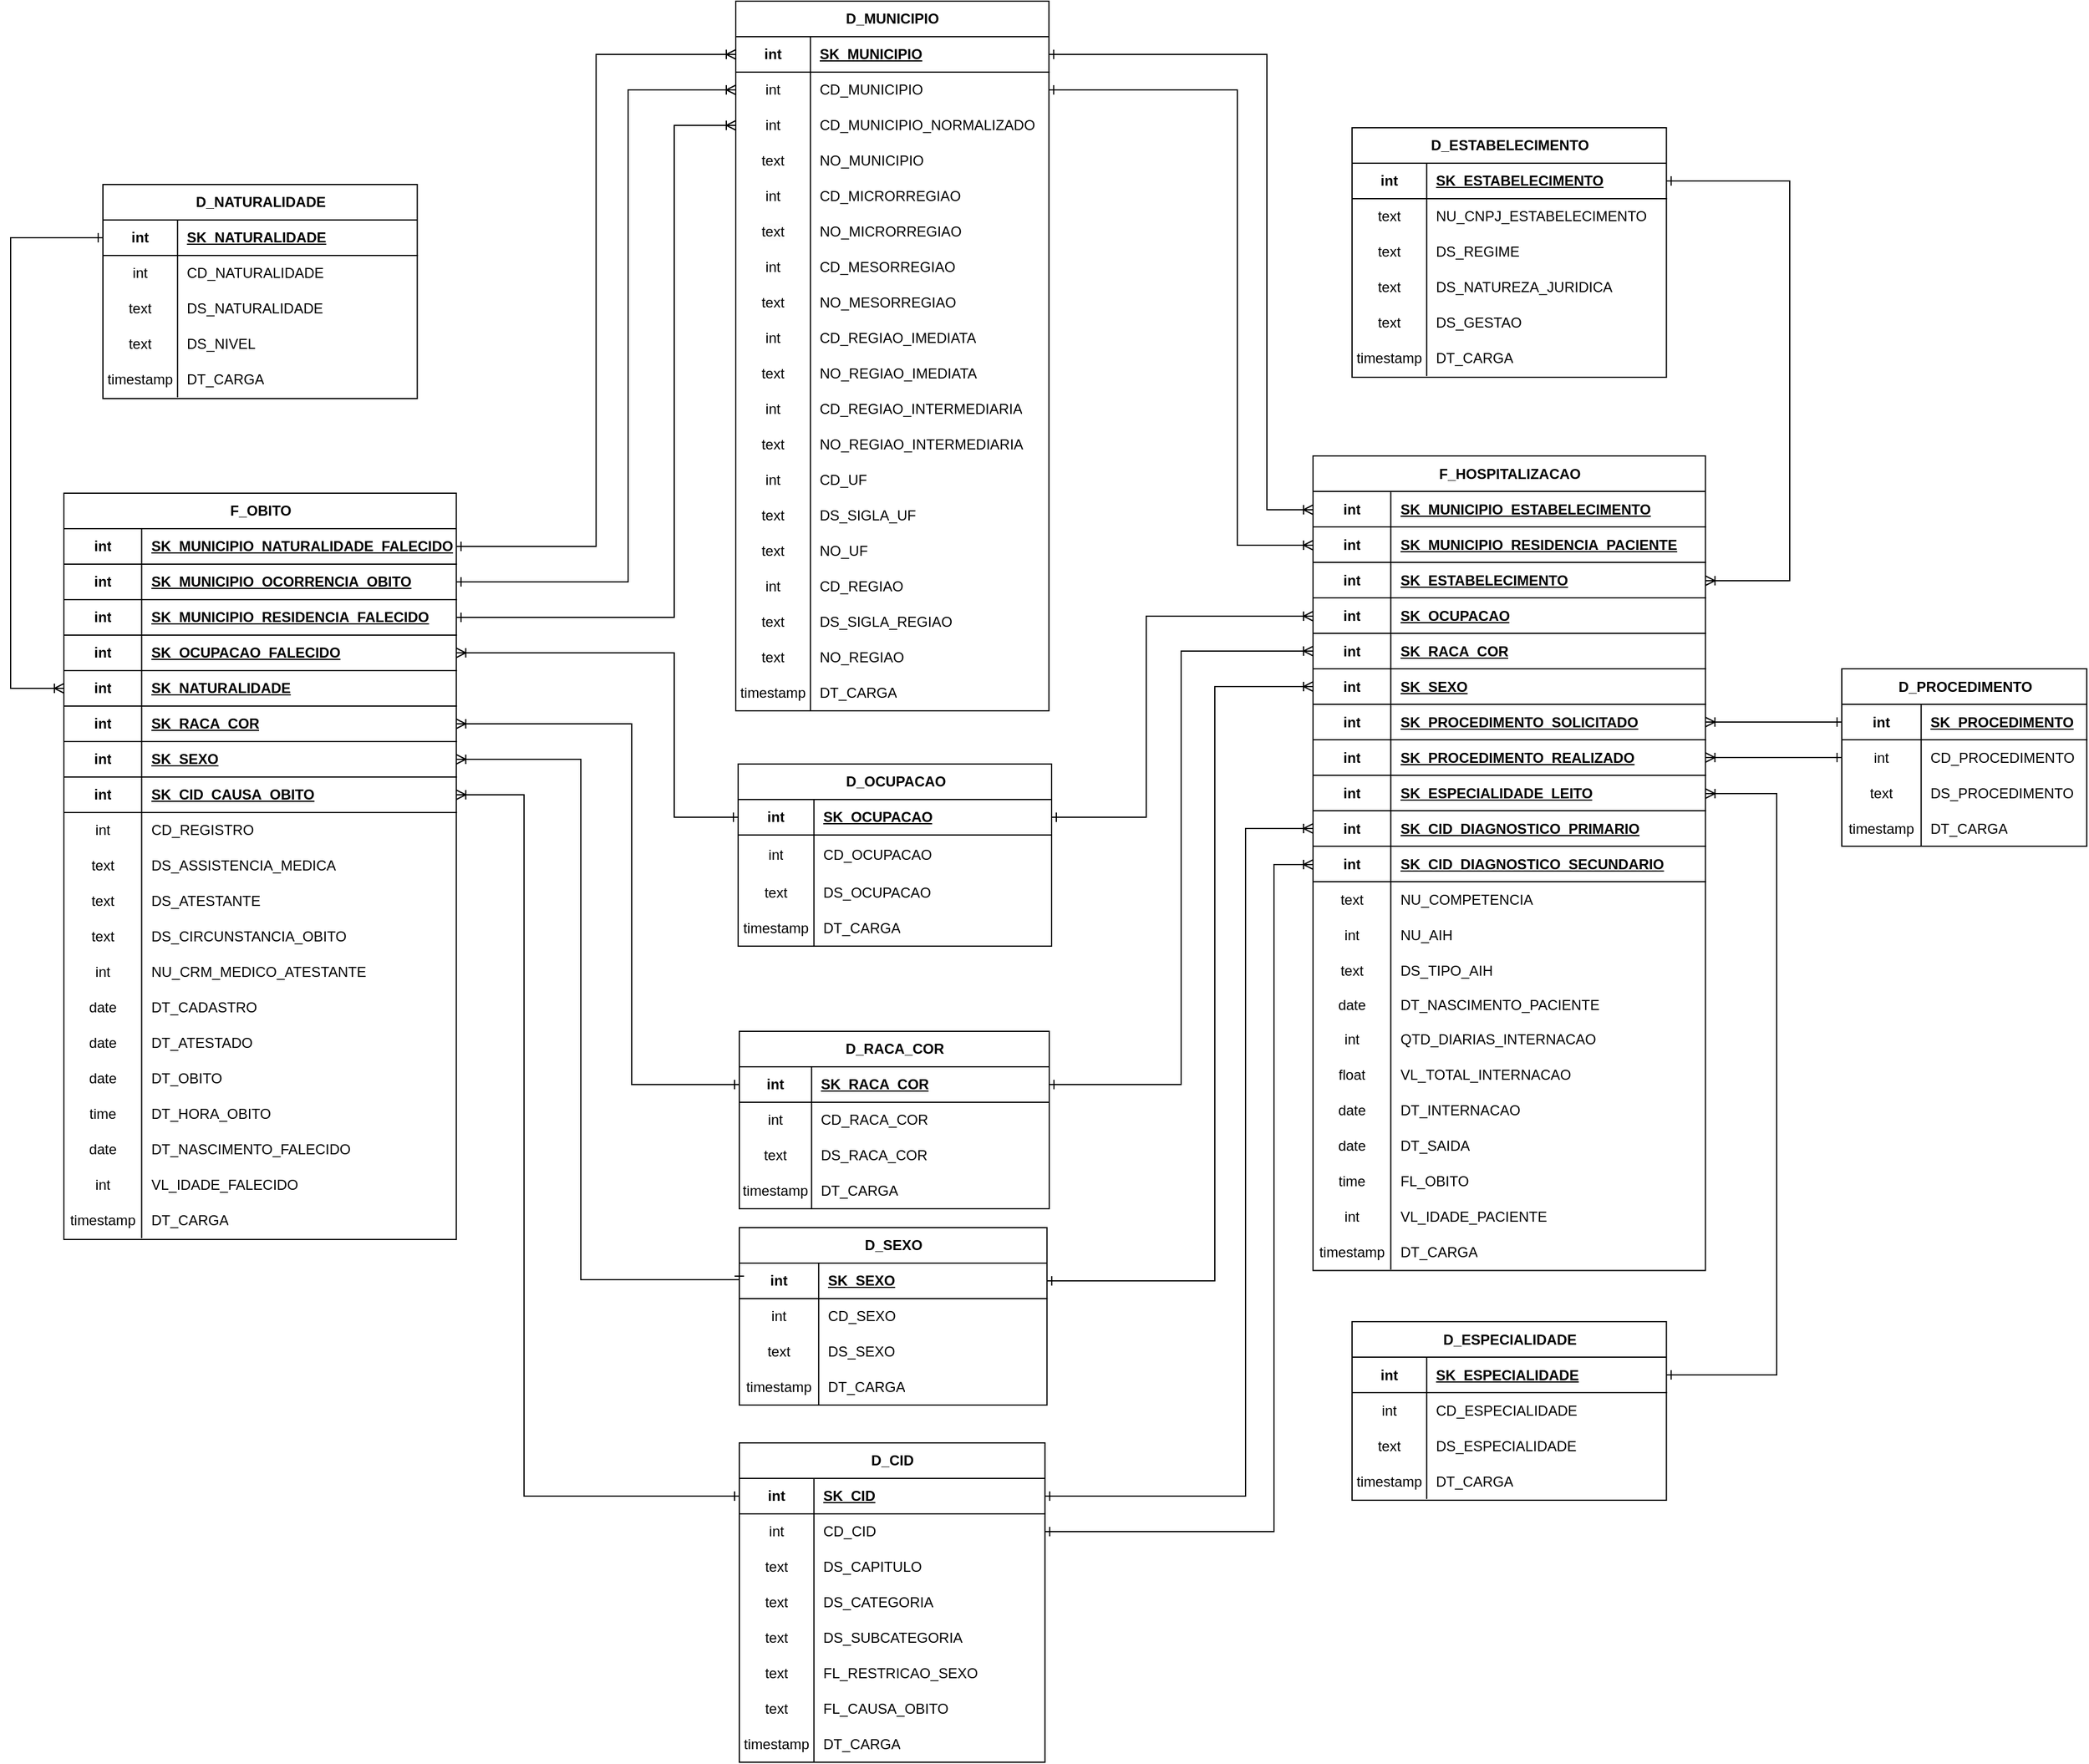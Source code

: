 <mxfile version="21.5.0" type="device">
  <diagram name="Página-1" id="g4Su_9RbvXeR_ZrpSomz">
    <mxGraphModel dx="3233" dy="1164" grid="0" gridSize="10" guides="1" tooltips="1" connect="1" arrows="1" fold="1" page="0" pageScale="1" pageWidth="827" pageHeight="1169" math="0" shadow="0">
      <root>
        <mxCell id="0" />
        <mxCell id="1" parent="0" />
        <mxCell id="cN46fnsZ54RdRkZos_jZ-663" value="D_MUNICIPIO" style="shape=table;startSize=30;container=1;collapsible=1;childLayout=tableLayout;fixedRows=1;rowLines=0;fontStyle=1;align=center;resizeLast=1;html=1;" parent="1" vertex="1">
          <mxGeometry x="-327" y="160" width="264.75" height="600" as="geometry" />
        </mxCell>
        <mxCell id="cN46fnsZ54RdRkZos_jZ-664" value="" style="shape=tableRow;horizontal=0;startSize=0;swimlaneHead=0;swimlaneBody=0;fillColor=none;collapsible=0;dropTarget=0;points=[[0,0.5],[1,0.5]];portConstraint=eastwest;top=0;left=0;right=0;bottom=1;" parent="cN46fnsZ54RdRkZos_jZ-663" vertex="1">
          <mxGeometry y="30" width="264.75" height="30" as="geometry" />
        </mxCell>
        <mxCell id="cN46fnsZ54RdRkZos_jZ-665" value="int" style="shape=partialRectangle;connectable=0;fillColor=none;top=0;left=0;bottom=0;right=0;fontStyle=1;overflow=hidden;whiteSpace=wrap;html=1;" parent="cN46fnsZ54RdRkZos_jZ-664" vertex="1">
          <mxGeometry width="63.12" height="30" as="geometry">
            <mxRectangle width="63.12" height="30" as="alternateBounds" />
          </mxGeometry>
        </mxCell>
        <mxCell id="cN46fnsZ54RdRkZos_jZ-666" value="SK_MUNICIPIO" style="shape=partialRectangle;connectable=0;fillColor=none;top=0;left=0;bottom=0;right=0;align=left;spacingLeft=6;fontStyle=5;overflow=hidden;whiteSpace=wrap;html=1;" parent="cN46fnsZ54RdRkZos_jZ-664" vertex="1">
          <mxGeometry x="63.12" width="201.63" height="30" as="geometry">
            <mxRectangle width="201.63" height="30" as="alternateBounds" />
          </mxGeometry>
        </mxCell>
        <mxCell id="cN46fnsZ54RdRkZos_jZ-667" value="" style="shape=tableRow;horizontal=0;startSize=0;swimlaneHead=0;swimlaneBody=0;fillColor=none;collapsible=0;dropTarget=0;points=[[0,0.5],[1,0.5]];portConstraint=eastwest;top=0;left=0;right=0;bottom=0;" parent="cN46fnsZ54RdRkZos_jZ-663" vertex="1">
          <mxGeometry y="60" width="264.75" height="30" as="geometry" />
        </mxCell>
        <mxCell id="cN46fnsZ54RdRkZos_jZ-668" value="int" style="shape=partialRectangle;connectable=0;fillColor=none;top=0;left=0;bottom=0;right=0;editable=1;overflow=hidden;whiteSpace=wrap;html=1;" parent="cN46fnsZ54RdRkZos_jZ-667" vertex="1">
          <mxGeometry width="63.12" height="30" as="geometry">
            <mxRectangle width="63.12" height="30" as="alternateBounds" />
          </mxGeometry>
        </mxCell>
        <mxCell id="cN46fnsZ54RdRkZos_jZ-669" value="CD_MUNICIPIO" style="shape=partialRectangle;connectable=0;fillColor=none;top=0;left=0;bottom=0;right=0;align=left;spacingLeft=6;overflow=hidden;whiteSpace=wrap;html=1;" parent="cN46fnsZ54RdRkZos_jZ-667" vertex="1">
          <mxGeometry x="63.12" width="201.63" height="30" as="geometry">
            <mxRectangle width="201.63" height="30" as="alternateBounds" />
          </mxGeometry>
        </mxCell>
        <mxCell id="cN46fnsZ54RdRkZos_jZ-670" value="" style="shape=tableRow;horizontal=0;startSize=0;swimlaneHead=0;swimlaneBody=0;fillColor=none;collapsible=0;dropTarget=0;points=[[0,0.5],[1,0.5]];portConstraint=eastwest;top=0;left=0;right=0;bottom=0;" parent="cN46fnsZ54RdRkZos_jZ-663" vertex="1">
          <mxGeometry y="90" width="264.75" height="30" as="geometry" />
        </mxCell>
        <mxCell id="cN46fnsZ54RdRkZos_jZ-671" value="int" style="shape=partialRectangle;connectable=0;fillColor=none;top=0;left=0;bottom=0;right=0;editable=1;overflow=hidden;whiteSpace=wrap;html=1;" parent="cN46fnsZ54RdRkZos_jZ-670" vertex="1">
          <mxGeometry width="63.12" height="30" as="geometry">
            <mxRectangle width="63.12" height="30" as="alternateBounds" />
          </mxGeometry>
        </mxCell>
        <mxCell id="cN46fnsZ54RdRkZos_jZ-672" value="CD_MUNICIPIO_NORMALIZADO" style="shape=partialRectangle;connectable=0;fillColor=none;top=0;left=0;bottom=0;right=0;align=left;spacingLeft=6;overflow=hidden;whiteSpace=wrap;html=1;" parent="cN46fnsZ54RdRkZos_jZ-670" vertex="1">
          <mxGeometry x="63.12" width="201.63" height="30" as="geometry">
            <mxRectangle width="201.63" height="30" as="alternateBounds" />
          </mxGeometry>
        </mxCell>
        <mxCell id="cN46fnsZ54RdRkZos_jZ-673" value="" style="shape=tableRow;horizontal=0;startSize=0;swimlaneHead=0;swimlaneBody=0;fillColor=none;collapsible=0;dropTarget=0;points=[[0,0.5],[1,0.5]];portConstraint=eastwest;top=0;left=0;right=0;bottom=0;" parent="cN46fnsZ54RdRkZos_jZ-663" vertex="1">
          <mxGeometry y="120" width="264.75" height="30" as="geometry" />
        </mxCell>
        <mxCell id="cN46fnsZ54RdRkZos_jZ-674" value="text" style="shape=partialRectangle;connectable=0;fillColor=none;top=0;left=0;bottom=0;right=0;editable=1;overflow=hidden;whiteSpace=wrap;html=1;" parent="cN46fnsZ54RdRkZos_jZ-673" vertex="1">
          <mxGeometry width="63.12" height="30" as="geometry">
            <mxRectangle width="63.12" height="30" as="alternateBounds" />
          </mxGeometry>
        </mxCell>
        <mxCell id="cN46fnsZ54RdRkZos_jZ-675" value="NO_MUNICIPIO" style="shape=partialRectangle;connectable=0;fillColor=none;top=0;left=0;bottom=0;right=0;align=left;spacingLeft=6;overflow=hidden;whiteSpace=wrap;html=1;" parent="cN46fnsZ54RdRkZos_jZ-673" vertex="1">
          <mxGeometry x="63.12" width="201.63" height="30" as="geometry">
            <mxRectangle width="201.63" height="30" as="alternateBounds" />
          </mxGeometry>
        </mxCell>
        <mxCell id="cN46fnsZ54RdRkZos_jZ-676" value="" style="shape=tableRow;horizontal=0;startSize=0;swimlaneHead=0;swimlaneBody=0;fillColor=none;collapsible=0;dropTarget=0;points=[[0,0.5],[1,0.5]];portConstraint=eastwest;top=0;left=0;right=0;bottom=0;" parent="cN46fnsZ54RdRkZos_jZ-663" vertex="1">
          <mxGeometry y="150" width="264.75" height="30" as="geometry" />
        </mxCell>
        <mxCell id="cN46fnsZ54RdRkZos_jZ-677" value="int" style="shape=partialRectangle;connectable=0;fillColor=none;top=0;left=0;bottom=0;right=0;editable=1;overflow=hidden;whiteSpace=wrap;html=1;" parent="cN46fnsZ54RdRkZos_jZ-676" vertex="1">
          <mxGeometry width="63.12" height="30" as="geometry">
            <mxRectangle width="63.12" height="30" as="alternateBounds" />
          </mxGeometry>
        </mxCell>
        <mxCell id="cN46fnsZ54RdRkZos_jZ-678" value="CD_MICRORREGIAO" style="shape=partialRectangle;connectable=0;fillColor=none;top=0;left=0;bottom=0;right=0;align=left;spacingLeft=6;overflow=hidden;whiteSpace=wrap;html=1;" parent="cN46fnsZ54RdRkZos_jZ-676" vertex="1">
          <mxGeometry x="63.12" width="201.63" height="30" as="geometry">
            <mxRectangle width="201.63" height="30" as="alternateBounds" />
          </mxGeometry>
        </mxCell>
        <mxCell id="cN46fnsZ54RdRkZos_jZ-679" value="" style="shape=tableRow;horizontal=0;startSize=0;swimlaneHead=0;swimlaneBody=0;fillColor=none;collapsible=0;dropTarget=0;points=[[0,0.5],[1,0.5]];portConstraint=eastwest;top=0;left=0;right=0;bottom=0;" parent="cN46fnsZ54RdRkZos_jZ-663" vertex="1">
          <mxGeometry y="180" width="264.75" height="30" as="geometry" />
        </mxCell>
        <mxCell id="cN46fnsZ54RdRkZos_jZ-680" value="&lt;span style=&quot;color: rgb(0, 0, 0); font-family: Helvetica; font-size: 12px; font-style: normal; font-variant-ligatures: normal; font-variant-caps: normal; font-weight: 400; letter-spacing: normal; orphans: 2; text-align: center; text-indent: 0px; text-transform: none; widows: 2; word-spacing: 0px; -webkit-text-stroke-width: 0px; background-color: rgb(251, 251, 251); text-decoration-thickness: initial; text-decoration-style: initial; text-decoration-color: initial; float: none; display: inline !important;&quot;&gt;text&lt;/span&gt;" style="shape=partialRectangle;connectable=0;fillColor=none;top=0;left=0;bottom=0;right=0;editable=1;overflow=hidden;whiteSpace=wrap;html=1;" parent="cN46fnsZ54RdRkZos_jZ-679" vertex="1">
          <mxGeometry width="63.12" height="30" as="geometry">
            <mxRectangle width="63.12" height="30" as="alternateBounds" />
          </mxGeometry>
        </mxCell>
        <mxCell id="cN46fnsZ54RdRkZos_jZ-681" value="NO_MICRORREGIAO" style="shape=partialRectangle;connectable=0;fillColor=none;top=0;left=0;bottom=0;right=0;align=left;spacingLeft=6;overflow=hidden;whiteSpace=wrap;html=1;" parent="cN46fnsZ54RdRkZos_jZ-679" vertex="1">
          <mxGeometry x="63.12" width="201.63" height="30" as="geometry">
            <mxRectangle width="201.63" height="30" as="alternateBounds" />
          </mxGeometry>
        </mxCell>
        <mxCell id="cN46fnsZ54RdRkZos_jZ-682" value="" style="shape=tableRow;horizontal=0;startSize=0;swimlaneHead=0;swimlaneBody=0;fillColor=none;collapsible=0;dropTarget=0;points=[[0,0.5],[1,0.5]];portConstraint=eastwest;top=0;left=0;right=0;bottom=0;" parent="cN46fnsZ54RdRkZos_jZ-663" vertex="1">
          <mxGeometry y="210" width="264.75" height="30" as="geometry" />
        </mxCell>
        <mxCell id="cN46fnsZ54RdRkZos_jZ-683" value="int" style="shape=partialRectangle;connectable=0;fillColor=none;top=0;left=0;bottom=0;right=0;editable=1;overflow=hidden;whiteSpace=wrap;html=1;" parent="cN46fnsZ54RdRkZos_jZ-682" vertex="1">
          <mxGeometry width="63.12" height="30" as="geometry">
            <mxRectangle width="63.12" height="30" as="alternateBounds" />
          </mxGeometry>
        </mxCell>
        <mxCell id="cN46fnsZ54RdRkZos_jZ-684" value="CD_MESORREGIAO" style="shape=partialRectangle;connectable=0;fillColor=none;top=0;left=0;bottom=0;right=0;align=left;spacingLeft=6;overflow=hidden;whiteSpace=wrap;html=1;" parent="cN46fnsZ54RdRkZos_jZ-682" vertex="1">
          <mxGeometry x="63.12" width="201.63" height="30" as="geometry">
            <mxRectangle width="201.63" height="30" as="alternateBounds" />
          </mxGeometry>
        </mxCell>
        <mxCell id="cN46fnsZ54RdRkZos_jZ-685" value="" style="shape=tableRow;horizontal=0;startSize=0;swimlaneHead=0;swimlaneBody=0;fillColor=none;collapsible=0;dropTarget=0;points=[[0,0.5],[1,0.5]];portConstraint=eastwest;top=0;left=0;right=0;bottom=0;" parent="cN46fnsZ54RdRkZos_jZ-663" vertex="1">
          <mxGeometry y="240" width="264.75" height="30" as="geometry" />
        </mxCell>
        <mxCell id="cN46fnsZ54RdRkZos_jZ-686" value="text" style="shape=partialRectangle;connectable=0;fillColor=none;top=0;left=0;bottom=0;right=0;editable=1;overflow=hidden;whiteSpace=wrap;html=1;" parent="cN46fnsZ54RdRkZos_jZ-685" vertex="1">
          <mxGeometry width="63.12" height="30" as="geometry">
            <mxRectangle width="63.12" height="30" as="alternateBounds" />
          </mxGeometry>
        </mxCell>
        <mxCell id="cN46fnsZ54RdRkZos_jZ-687" value="NO_MESORREGIAO" style="shape=partialRectangle;connectable=0;fillColor=none;top=0;left=0;bottom=0;right=0;align=left;spacingLeft=6;overflow=hidden;whiteSpace=wrap;html=1;" parent="cN46fnsZ54RdRkZos_jZ-685" vertex="1">
          <mxGeometry x="63.12" width="201.63" height="30" as="geometry">
            <mxRectangle width="201.63" height="30" as="alternateBounds" />
          </mxGeometry>
        </mxCell>
        <mxCell id="cN46fnsZ54RdRkZos_jZ-688" value="" style="shape=tableRow;horizontal=0;startSize=0;swimlaneHead=0;swimlaneBody=0;fillColor=none;collapsible=0;dropTarget=0;points=[[0,0.5],[1,0.5]];portConstraint=eastwest;top=0;left=0;right=0;bottom=0;" parent="cN46fnsZ54RdRkZos_jZ-663" vertex="1">
          <mxGeometry y="270" width="264.75" height="30" as="geometry" />
        </mxCell>
        <mxCell id="cN46fnsZ54RdRkZos_jZ-689" value="int" style="shape=partialRectangle;connectable=0;fillColor=none;top=0;left=0;bottom=0;right=0;editable=1;overflow=hidden;whiteSpace=wrap;html=1;" parent="cN46fnsZ54RdRkZos_jZ-688" vertex="1">
          <mxGeometry width="63.12" height="30" as="geometry">
            <mxRectangle width="63.12" height="30" as="alternateBounds" />
          </mxGeometry>
        </mxCell>
        <mxCell id="cN46fnsZ54RdRkZos_jZ-690" value="CD_REGIAO_IMEDIATA" style="shape=partialRectangle;connectable=0;fillColor=none;top=0;left=0;bottom=0;right=0;align=left;spacingLeft=6;overflow=hidden;whiteSpace=wrap;html=1;" parent="cN46fnsZ54RdRkZos_jZ-688" vertex="1">
          <mxGeometry x="63.12" width="201.63" height="30" as="geometry">
            <mxRectangle width="201.63" height="30" as="alternateBounds" />
          </mxGeometry>
        </mxCell>
        <mxCell id="cN46fnsZ54RdRkZos_jZ-691" value="" style="shape=tableRow;horizontal=0;startSize=0;swimlaneHead=0;swimlaneBody=0;fillColor=none;collapsible=0;dropTarget=0;points=[[0,0.5],[1,0.5]];portConstraint=eastwest;top=0;left=0;right=0;bottom=0;" parent="cN46fnsZ54RdRkZos_jZ-663" vertex="1">
          <mxGeometry y="300" width="264.75" height="30" as="geometry" />
        </mxCell>
        <mxCell id="cN46fnsZ54RdRkZos_jZ-692" value="text" style="shape=partialRectangle;connectable=0;fillColor=none;top=0;left=0;bottom=0;right=0;editable=1;overflow=hidden;whiteSpace=wrap;html=1;" parent="cN46fnsZ54RdRkZos_jZ-691" vertex="1">
          <mxGeometry width="63.12" height="30" as="geometry">
            <mxRectangle width="63.12" height="30" as="alternateBounds" />
          </mxGeometry>
        </mxCell>
        <mxCell id="cN46fnsZ54RdRkZos_jZ-693" value="NO_REGIAO_IMEDIATA" style="shape=partialRectangle;connectable=0;fillColor=none;top=0;left=0;bottom=0;right=0;align=left;spacingLeft=6;overflow=hidden;whiteSpace=wrap;html=1;" parent="cN46fnsZ54RdRkZos_jZ-691" vertex="1">
          <mxGeometry x="63.12" width="201.63" height="30" as="geometry">
            <mxRectangle width="201.63" height="30" as="alternateBounds" />
          </mxGeometry>
        </mxCell>
        <mxCell id="cN46fnsZ54RdRkZos_jZ-694" value="" style="shape=tableRow;horizontal=0;startSize=0;swimlaneHead=0;swimlaneBody=0;fillColor=none;collapsible=0;dropTarget=0;points=[[0,0.5],[1,0.5]];portConstraint=eastwest;top=0;left=0;right=0;bottom=0;" parent="cN46fnsZ54RdRkZos_jZ-663" vertex="1">
          <mxGeometry y="330" width="264.75" height="30" as="geometry" />
        </mxCell>
        <mxCell id="cN46fnsZ54RdRkZos_jZ-695" value="int" style="shape=partialRectangle;connectable=0;fillColor=none;top=0;left=0;bottom=0;right=0;editable=1;overflow=hidden;whiteSpace=wrap;html=1;" parent="cN46fnsZ54RdRkZos_jZ-694" vertex="1">
          <mxGeometry width="63.12" height="30" as="geometry">
            <mxRectangle width="63.12" height="30" as="alternateBounds" />
          </mxGeometry>
        </mxCell>
        <mxCell id="cN46fnsZ54RdRkZos_jZ-696" value="CD_REGIAO_INTERMEDIARIA" style="shape=partialRectangle;connectable=0;fillColor=none;top=0;left=0;bottom=0;right=0;align=left;spacingLeft=6;overflow=hidden;whiteSpace=wrap;html=1;" parent="cN46fnsZ54RdRkZos_jZ-694" vertex="1">
          <mxGeometry x="63.12" width="201.63" height="30" as="geometry">
            <mxRectangle width="201.63" height="30" as="alternateBounds" />
          </mxGeometry>
        </mxCell>
        <mxCell id="cN46fnsZ54RdRkZos_jZ-697" value="" style="shape=tableRow;horizontal=0;startSize=0;swimlaneHead=0;swimlaneBody=0;fillColor=none;collapsible=0;dropTarget=0;points=[[0,0.5],[1,0.5]];portConstraint=eastwest;top=0;left=0;right=0;bottom=0;" parent="cN46fnsZ54RdRkZos_jZ-663" vertex="1">
          <mxGeometry y="360" width="264.75" height="30" as="geometry" />
        </mxCell>
        <mxCell id="cN46fnsZ54RdRkZos_jZ-698" value="text" style="shape=partialRectangle;connectable=0;fillColor=none;top=0;left=0;bottom=0;right=0;editable=1;overflow=hidden;whiteSpace=wrap;html=1;" parent="cN46fnsZ54RdRkZos_jZ-697" vertex="1">
          <mxGeometry width="63.12" height="30" as="geometry">
            <mxRectangle width="63.12" height="30" as="alternateBounds" />
          </mxGeometry>
        </mxCell>
        <mxCell id="cN46fnsZ54RdRkZos_jZ-699" value="NO_REGIAO_INTERMEDIARIA" style="shape=partialRectangle;connectable=0;fillColor=none;top=0;left=0;bottom=0;right=0;align=left;spacingLeft=6;overflow=hidden;whiteSpace=wrap;html=1;" parent="cN46fnsZ54RdRkZos_jZ-697" vertex="1">
          <mxGeometry x="63.12" width="201.63" height="30" as="geometry">
            <mxRectangle width="201.63" height="30" as="alternateBounds" />
          </mxGeometry>
        </mxCell>
        <mxCell id="cN46fnsZ54RdRkZos_jZ-700" value="" style="shape=tableRow;horizontal=0;startSize=0;swimlaneHead=0;swimlaneBody=0;fillColor=none;collapsible=0;dropTarget=0;points=[[0,0.5],[1,0.5]];portConstraint=eastwest;top=0;left=0;right=0;bottom=0;" parent="cN46fnsZ54RdRkZos_jZ-663" vertex="1">
          <mxGeometry y="390" width="264.75" height="30" as="geometry" />
        </mxCell>
        <mxCell id="cN46fnsZ54RdRkZos_jZ-701" value="int" style="shape=partialRectangle;connectable=0;fillColor=none;top=0;left=0;bottom=0;right=0;editable=1;overflow=hidden;whiteSpace=wrap;html=1;" parent="cN46fnsZ54RdRkZos_jZ-700" vertex="1">
          <mxGeometry width="63.12" height="30" as="geometry">
            <mxRectangle width="63.12" height="30" as="alternateBounds" />
          </mxGeometry>
        </mxCell>
        <mxCell id="cN46fnsZ54RdRkZos_jZ-702" value="CD_UF" style="shape=partialRectangle;connectable=0;fillColor=none;top=0;left=0;bottom=0;right=0;align=left;spacingLeft=6;overflow=hidden;whiteSpace=wrap;html=1;" parent="cN46fnsZ54RdRkZos_jZ-700" vertex="1">
          <mxGeometry x="63.12" width="201.63" height="30" as="geometry">
            <mxRectangle width="201.63" height="30" as="alternateBounds" />
          </mxGeometry>
        </mxCell>
        <mxCell id="cN46fnsZ54RdRkZos_jZ-703" value="" style="shape=tableRow;horizontal=0;startSize=0;swimlaneHead=0;swimlaneBody=0;fillColor=none;collapsible=0;dropTarget=0;points=[[0,0.5],[1,0.5]];portConstraint=eastwest;top=0;left=0;right=0;bottom=0;" parent="cN46fnsZ54RdRkZos_jZ-663" vertex="1">
          <mxGeometry y="420" width="264.75" height="30" as="geometry" />
        </mxCell>
        <mxCell id="cN46fnsZ54RdRkZos_jZ-704" value="text" style="shape=partialRectangle;connectable=0;fillColor=none;top=0;left=0;bottom=0;right=0;editable=1;overflow=hidden;whiteSpace=wrap;html=1;" parent="cN46fnsZ54RdRkZos_jZ-703" vertex="1">
          <mxGeometry width="63.12" height="30" as="geometry">
            <mxRectangle width="63.12" height="30" as="alternateBounds" />
          </mxGeometry>
        </mxCell>
        <mxCell id="cN46fnsZ54RdRkZos_jZ-705" value="DS_SIGLA_UF" style="shape=partialRectangle;connectable=0;fillColor=none;top=0;left=0;bottom=0;right=0;align=left;spacingLeft=6;overflow=hidden;whiteSpace=wrap;html=1;" parent="cN46fnsZ54RdRkZos_jZ-703" vertex="1">
          <mxGeometry x="63.12" width="201.63" height="30" as="geometry">
            <mxRectangle width="201.63" height="30" as="alternateBounds" />
          </mxGeometry>
        </mxCell>
        <mxCell id="cN46fnsZ54RdRkZos_jZ-706" value="" style="shape=tableRow;horizontal=0;startSize=0;swimlaneHead=0;swimlaneBody=0;fillColor=none;collapsible=0;dropTarget=0;points=[[0,0.5],[1,0.5]];portConstraint=eastwest;top=0;left=0;right=0;bottom=0;" parent="cN46fnsZ54RdRkZos_jZ-663" vertex="1">
          <mxGeometry y="450" width="264.75" height="30" as="geometry" />
        </mxCell>
        <mxCell id="cN46fnsZ54RdRkZos_jZ-707" value="text" style="shape=partialRectangle;connectable=0;fillColor=none;top=0;left=0;bottom=0;right=0;editable=1;overflow=hidden;whiteSpace=wrap;html=1;" parent="cN46fnsZ54RdRkZos_jZ-706" vertex="1">
          <mxGeometry width="63.12" height="30" as="geometry">
            <mxRectangle width="63.12" height="30" as="alternateBounds" />
          </mxGeometry>
        </mxCell>
        <mxCell id="cN46fnsZ54RdRkZos_jZ-708" value="NO_UF" style="shape=partialRectangle;connectable=0;fillColor=none;top=0;left=0;bottom=0;right=0;align=left;spacingLeft=6;overflow=hidden;whiteSpace=wrap;html=1;" parent="cN46fnsZ54RdRkZos_jZ-706" vertex="1">
          <mxGeometry x="63.12" width="201.63" height="30" as="geometry">
            <mxRectangle width="201.63" height="30" as="alternateBounds" />
          </mxGeometry>
        </mxCell>
        <mxCell id="cN46fnsZ54RdRkZos_jZ-709" value="" style="shape=tableRow;horizontal=0;startSize=0;swimlaneHead=0;swimlaneBody=0;fillColor=none;collapsible=0;dropTarget=0;points=[[0,0.5],[1,0.5]];portConstraint=eastwest;top=0;left=0;right=0;bottom=0;" parent="cN46fnsZ54RdRkZos_jZ-663" vertex="1">
          <mxGeometry y="480" width="264.75" height="30" as="geometry" />
        </mxCell>
        <mxCell id="cN46fnsZ54RdRkZos_jZ-710" value="int" style="shape=partialRectangle;connectable=0;fillColor=none;top=0;left=0;bottom=0;right=0;editable=1;overflow=hidden;whiteSpace=wrap;html=1;" parent="cN46fnsZ54RdRkZos_jZ-709" vertex="1">
          <mxGeometry width="63.12" height="30" as="geometry">
            <mxRectangle width="63.12" height="30" as="alternateBounds" />
          </mxGeometry>
        </mxCell>
        <mxCell id="cN46fnsZ54RdRkZos_jZ-711" value="CD_REGIAO" style="shape=partialRectangle;connectable=0;fillColor=none;top=0;left=0;bottom=0;right=0;align=left;spacingLeft=6;overflow=hidden;whiteSpace=wrap;html=1;" parent="cN46fnsZ54RdRkZos_jZ-709" vertex="1">
          <mxGeometry x="63.12" width="201.63" height="30" as="geometry">
            <mxRectangle width="201.63" height="30" as="alternateBounds" />
          </mxGeometry>
        </mxCell>
        <mxCell id="cN46fnsZ54RdRkZos_jZ-712" value="" style="shape=tableRow;horizontal=0;startSize=0;swimlaneHead=0;swimlaneBody=0;fillColor=none;collapsible=0;dropTarget=0;points=[[0,0.5],[1,0.5]];portConstraint=eastwest;top=0;left=0;right=0;bottom=0;" parent="cN46fnsZ54RdRkZos_jZ-663" vertex="1">
          <mxGeometry y="510" width="264.75" height="30" as="geometry" />
        </mxCell>
        <mxCell id="cN46fnsZ54RdRkZos_jZ-713" value="text" style="shape=partialRectangle;connectable=0;fillColor=none;top=0;left=0;bottom=0;right=0;editable=1;overflow=hidden;whiteSpace=wrap;html=1;" parent="cN46fnsZ54RdRkZos_jZ-712" vertex="1">
          <mxGeometry width="63.12" height="30" as="geometry">
            <mxRectangle width="63.12" height="30" as="alternateBounds" />
          </mxGeometry>
        </mxCell>
        <mxCell id="cN46fnsZ54RdRkZos_jZ-714" value="DS_SIGLA_REGIAO" style="shape=partialRectangle;connectable=0;fillColor=none;top=0;left=0;bottom=0;right=0;align=left;spacingLeft=6;overflow=hidden;whiteSpace=wrap;html=1;" parent="cN46fnsZ54RdRkZos_jZ-712" vertex="1">
          <mxGeometry x="63.12" width="201.63" height="30" as="geometry">
            <mxRectangle width="201.63" height="30" as="alternateBounds" />
          </mxGeometry>
        </mxCell>
        <mxCell id="cN46fnsZ54RdRkZos_jZ-715" value="" style="shape=tableRow;horizontal=0;startSize=0;swimlaneHead=0;swimlaneBody=0;fillColor=none;collapsible=0;dropTarget=0;points=[[0,0.5],[1,0.5]];portConstraint=eastwest;top=0;left=0;right=0;bottom=0;" parent="cN46fnsZ54RdRkZos_jZ-663" vertex="1">
          <mxGeometry y="540" width="264.75" height="30" as="geometry" />
        </mxCell>
        <mxCell id="cN46fnsZ54RdRkZos_jZ-716" value="text" style="shape=partialRectangle;connectable=0;fillColor=none;top=0;left=0;bottom=0;right=0;editable=1;overflow=hidden;whiteSpace=wrap;html=1;" parent="cN46fnsZ54RdRkZos_jZ-715" vertex="1">
          <mxGeometry width="63.12" height="30" as="geometry">
            <mxRectangle width="63.12" height="30" as="alternateBounds" />
          </mxGeometry>
        </mxCell>
        <mxCell id="cN46fnsZ54RdRkZos_jZ-717" value="NO_REGIAO" style="shape=partialRectangle;connectable=0;fillColor=none;top=0;left=0;bottom=0;right=0;align=left;spacingLeft=6;overflow=hidden;whiteSpace=wrap;html=1;" parent="cN46fnsZ54RdRkZos_jZ-715" vertex="1">
          <mxGeometry x="63.12" width="201.63" height="30" as="geometry">
            <mxRectangle width="201.63" height="30" as="alternateBounds" />
          </mxGeometry>
        </mxCell>
        <mxCell id="cN46fnsZ54RdRkZos_jZ-718" value="" style="shape=tableRow;horizontal=0;startSize=0;swimlaneHead=0;swimlaneBody=0;fillColor=none;collapsible=0;dropTarget=0;points=[[0,0.5],[1,0.5]];portConstraint=eastwest;top=0;left=0;right=0;bottom=0;" parent="cN46fnsZ54RdRkZos_jZ-663" vertex="1">
          <mxGeometry y="570" width="264.75" height="30" as="geometry" />
        </mxCell>
        <mxCell id="cN46fnsZ54RdRkZos_jZ-719" value="timestamp" style="shape=partialRectangle;connectable=0;fillColor=none;top=0;left=0;bottom=0;right=0;editable=1;overflow=hidden;whiteSpace=wrap;html=1;" parent="cN46fnsZ54RdRkZos_jZ-718" vertex="1">
          <mxGeometry width="63.12" height="30" as="geometry">
            <mxRectangle width="63.12" height="30" as="alternateBounds" />
          </mxGeometry>
        </mxCell>
        <mxCell id="cN46fnsZ54RdRkZos_jZ-720" value="DT_CARGA" style="shape=partialRectangle;connectable=0;fillColor=none;top=0;left=0;bottom=0;right=0;align=left;spacingLeft=6;overflow=hidden;whiteSpace=wrap;html=1;" parent="cN46fnsZ54RdRkZos_jZ-718" vertex="1">
          <mxGeometry x="63.12" width="201.63" height="30" as="geometry">
            <mxRectangle width="201.63" height="30" as="alternateBounds" />
          </mxGeometry>
        </mxCell>
        <mxCell id="cN46fnsZ54RdRkZos_jZ-721" value="F_OBITO&lt;br&gt;" style="shape=table;startSize=30;container=1;collapsible=1;childLayout=tableLayout;fixedRows=1;rowLines=0;fontStyle=1;align=center;resizeLast=1;html=1;" parent="1" vertex="1">
          <mxGeometry x="-895" y="576" width="331.75" height="631" as="geometry" />
        </mxCell>
        <mxCell id="cN46fnsZ54RdRkZos_jZ-722" value="" style="shape=tableRow;horizontal=0;startSize=0;swimlaneHead=0;swimlaneBody=0;fillColor=none;collapsible=0;dropTarget=0;points=[[0,0.5],[1,0.5]];portConstraint=eastwest;top=0;left=0;right=0;bottom=1;" parent="cN46fnsZ54RdRkZos_jZ-721" vertex="1">
          <mxGeometry y="30" width="331.75" height="30" as="geometry" />
        </mxCell>
        <mxCell id="cN46fnsZ54RdRkZos_jZ-723" value="int" style="shape=partialRectangle;connectable=0;fillColor=none;top=0;left=0;bottom=0;right=0;fontStyle=1;overflow=hidden;whiteSpace=wrap;html=1;" parent="cN46fnsZ54RdRkZos_jZ-722" vertex="1">
          <mxGeometry width="65.75" height="30" as="geometry">
            <mxRectangle width="65.75" height="30" as="alternateBounds" />
          </mxGeometry>
        </mxCell>
        <mxCell id="cN46fnsZ54RdRkZos_jZ-724" value="SK_MUNICIPIO_NATURALIDADE_FALECIDO" style="shape=partialRectangle;connectable=0;fillColor=none;top=0;left=0;bottom=0;right=0;align=left;spacingLeft=6;fontStyle=5;overflow=hidden;whiteSpace=wrap;html=1;" parent="cN46fnsZ54RdRkZos_jZ-722" vertex="1">
          <mxGeometry x="65.75" width="266" height="30" as="geometry">
            <mxRectangle width="266" height="30" as="alternateBounds" />
          </mxGeometry>
        </mxCell>
        <mxCell id="cN46fnsZ54RdRkZos_jZ-725" value="" style="shape=tableRow;horizontal=0;startSize=0;swimlaneHead=0;swimlaneBody=0;fillColor=none;collapsible=0;dropTarget=0;points=[[0,0.5],[1,0.5]];portConstraint=eastwest;top=0;left=0;right=0;bottom=1;" parent="cN46fnsZ54RdRkZos_jZ-721" vertex="1">
          <mxGeometry y="60" width="331.75" height="30" as="geometry" />
        </mxCell>
        <mxCell id="cN46fnsZ54RdRkZos_jZ-726" value="int" style="shape=partialRectangle;connectable=0;fillColor=none;top=0;left=0;bottom=0;right=0;fontStyle=1;overflow=hidden;whiteSpace=wrap;html=1;" parent="cN46fnsZ54RdRkZos_jZ-725" vertex="1">
          <mxGeometry width="65.75" height="30" as="geometry">
            <mxRectangle width="65.75" height="30" as="alternateBounds" />
          </mxGeometry>
        </mxCell>
        <mxCell id="cN46fnsZ54RdRkZos_jZ-727" value="SK_MUNICIPIO_OCORRENCIA_OBITO" style="shape=partialRectangle;connectable=0;fillColor=none;top=0;left=0;bottom=0;right=0;align=left;spacingLeft=6;fontStyle=5;overflow=hidden;whiteSpace=wrap;html=1;" parent="cN46fnsZ54RdRkZos_jZ-725" vertex="1">
          <mxGeometry x="65.75" width="266" height="30" as="geometry">
            <mxRectangle width="266" height="30" as="alternateBounds" />
          </mxGeometry>
        </mxCell>
        <mxCell id="cN46fnsZ54RdRkZos_jZ-728" value="" style="shape=tableRow;horizontal=0;startSize=0;swimlaneHead=0;swimlaneBody=0;fillColor=none;collapsible=0;dropTarget=0;points=[[0,0.5],[1,0.5]];portConstraint=eastwest;top=0;left=0;right=0;bottom=1;" parent="cN46fnsZ54RdRkZos_jZ-721" vertex="1">
          <mxGeometry y="90" width="331.75" height="30" as="geometry" />
        </mxCell>
        <mxCell id="cN46fnsZ54RdRkZos_jZ-729" value="int" style="shape=partialRectangle;connectable=0;fillColor=none;top=0;left=0;bottom=0;right=0;fontStyle=1;overflow=hidden;whiteSpace=wrap;html=1;" parent="cN46fnsZ54RdRkZos_jZ-728" vertex="1">
          <mxGeometry width="65.75" height="30" as="geometry">
            <mxRectangle width="65.75" height="30" as="alternateBounds" />
          </mxGeometry>
        </mxCell>
        <mxCell id="cN46fnsZ54RdRkZos_jZ-730" value="SK_MUNICIPIO_RESIDENCIA_FALECIDO" style="shape=partialRectangle;connectable=0;fillColor=none;top=0;left=0;bottom=0;right=0;align=left;spacingLeft=6;fontStyle=5;overflow=hidden;whiteSpace=wrap;html=1;" parent="cN46fnsZ54RdRkZos_jZ-728" vertex="1">
          <mxGeometry x="65.75" width="266" height="30" as="geometry">
            <mxRectangle width="266" height="30" as="alternateBounds" />
          </mxGeometry>
        </mxCell>
        <mxCell id="cN46fnsZ54RdRkZos_jZ-731" value="" style="shape=tableRow;horizontal=0;startSize=0;swimlaneHead=0;swimlaneBody=0;fillColor=none;collapsible=0;dropTarget=0;points=[[0,0.5],[1,0.5]];portConstraint=eastwest;top=0;left=0;right=0;bottom=1;" parent="cN46fnsZ54RdRkZos_jZ-721" vertex="1">
          <mxGeometry y="120" width="331.75" height="30" as="geometry" />
        </mxCell>
        <mxCell id="cN46fnsZ54RdRkZos_jZ-732" value="int" style="shape=partialRectangle;connectable=0;fillColor=none;top=0;left=0;bottom=0;right=0;fontStyle=1;overflow=hidden;whiteSpace=wrap;html=1;" parent="cN46fnsZ54RdRkZos_jZ-731" vertex="1">
          <mxGeometry width="65.75" height="30" as="geometry">
            <mxRectangle width="65.75" height="30" as="alternateBounds" />
          </mxGeometry>
        </mxCell>
        <mxCell id="cN46fnsZ54RdRkZos_jZ-733" value="SK_OCUPACAO_FALECIDO" style="shape=partialRectangle;connectable=0;fillColor=none;top=0;left=0;bottom=0;right=0;align=left;spacingLeft=6;fontStyle=5;overflow=hidden;whiteSpace=wrap;html=1;" parent="cN46fnsZ54RdRkZos_jZ-731" vertex="1">
          <mxGeometry x="65.75" width="266" height="30" as="geometry">
            <mxRectangle width="266" height="30" as="alternateBounds" />
          </mxGeometry>
        </mxCell>
        <mxCell id="cN46fnsZ54RdRkZos_jZ-734" value="" style="shape=tableRow;horizontal=0;startSize=0;swimlaneHead=0;swimlaneBody=0;fillColor=none;collapsible=0;dropTarget=0;points=[[0,0.5],[1,0.5]];portConstraint=eastwest;top=0;left=0;right=0;bottom=1;" parent="cN46fnsZ54RdRkZos_jZ-721" vertex="1">
          <mxGeometry y="150" width="331.75" height="30" as="geometry" />
        </mxCell>
        <mxCell id="cN46fnsZ54RdRkZos_jZ-735" value="int" style="shape=partialRectangle;connectable=0;fillColor=none;top=0;left=0;bottom=0;right=0;fontStyle=1;overflow=hidden;whiteSpace=wrap;html=1;" parent="cN46fnsZ54RdRkZos_jZ-734" vertex="1">
          <mxGeometry width="65.75" height="30" as="geometry">
            <mxRectangle width="65.75" height="30" as="alternateBounds" />
          </mxGeometry>
        </mxCell>
        <mxCell id="cN46fnsZ54RdRkZos_jZ-736" value="SK_NATURALIDADE" style="shape=partialRectangle;connectable=0;fillColor=none;top=0;left=0;bottom=0;right=0;align=left;spacingLeft=6;fontStyle=5;overflow=hidden;whiteSpace=wrap;html=1;" parent="cN46fnsZ54RdRkZos_jZ-734" vertex="1">
          <mxGeometry x="65.75" width="266" height="30" as="geometry">
            <mxRectangle width="266" height="30" as="alternateBounds" />
          </mxGeometry>
        </mxCell>
        <mxCell id="cN46fnsZ54RdRkZos_jZ-737" value="" style="shape=tableRow;horizontal=0;startSize=0;swimlaneHead=0;swimlaneBody=0;fillColor=none;collapsible=0;dropTarget=0;points=[[0,0.5],[1,0.5]];portConstraint=eastwest;top=0;left=0;right=0;bottom=1;" parent="cN46fnsZ54RdRkZos_jZ-721" vertex="1">
          <mxGeometry y="180" width="331.75" height="30" as="geometry" />
        </mxCell>
        <mxCell id="cN46fnsZ54RdRkZos_jZ-738" value="int" style="shape=partialRectangle;connectable=0;fillColor=none;top=0;left=0;bottom=0;right=0;fontStyle=1;overflow=hidden;whiteSpace=wrap;html=1;" parent="cN46fnsZ54RdRkZos_jZ-737" vertex="1">
          <mxGeometry width="65.75" height="30" as="geometry">
            <mxRectangle width="65.75" height="30" as="alternateBounds" />
          </mxGeometry>
        </mxCell>
        <mxCell id="cN46fnsZ54RdRkZos_jZ-739" value="SK_RACA_COR" style="shape=partialRectangle;connectable=0;fillColor=none;top=0;left=0;bottom=0;right=0;align=left;spacingLeft=6;fontStyle=5;overflow=hidden;whiteSpace=wrap;html=1;" parent="cN46fnsZ54RdRkZos_jZ-737" vertex="1">
          <mxGeometry x="65.75" width="266" height="30" as="geometry">
            <mxRectangle width="266" height="30" as="alternateBounds" />
          </mxGeometry>
        </mxCell>
        <mxCell id="cN46fnsZ54RdRkZos_jZ-740" value="" style="shape=tableRow;horizontal=0;startSize=0;swimlaneHead=0;swimlaneBody=0;fillColor=none;collapsible=0;dropTarget=0;points=[[0,0.5],[1,0.5]];portConstraint=eastwest;top=0;left=0;right=0;bottom=1;" parent="cN46fnsZ54RdRkZos_jZ-721" vertex="1">
          <mxGeometry y="210" width="331.75" height="30" as="geometry" />
        </mxCell>
        <mxCell id="cN46fnsZ54RdRkZos_jZ-741" value="int" style="shape=partialRectangle;connectable=0;fillColor=none;top=0;left=0;bottom=0;right=0;fontStyle=1;overflow=hidden;whiteSpace=wrap;html=1;" parent="cN46fnsZ54RdRkZos_jZ-740" vertex="1">
          <mxGeometry width="65.75" height="30" as="geometry">
            <mxRectangle width="65.75" height="30" as="alternateBounds" />
          </mxGeometry>
        </mxCell>
        <mxCell id="cN46fnsZ54RdRkZos_jZ-742" value="SK_SEXO" style="shape=partialRectangle;connectable=0;fillColor=none;top=0;left=0;bottom=0;right=0;align=left;spacingLeft=6;fontStyle=5;overflow=hidden;whiteSpace=wrap;html=1;" parent="cN46fnsZ54RdRkZos_jZ-740" vertex="1">
          <mxGeometry x="65.75" width="266" height="30" as="geometry">
            <mxRectangle width="266" height="30" as="alternateBounds" />
          </mxGeometry>
        </mxCell>
        <mxCell id="cN46fnsZ54RdRkZos_jZ-743" value="" style="shape=tableRow;horizontal=0;startSize=0;swimlaneHead=0;swimlaneBody=0;fillColor=none;collapsible=0;dropTarget=0;points=[[0,0.5],[1,0.5]];portConstraint=eastwest;top=0;left=0;right=0;bottom=1;" parent="cN46fnsZ54RdRkZos_jZ-721" vertex="1">
          <mxGeometry y="240" width="331.75" height="30" as="geometry" />
        </mxCell>
        <mxCell id="cN46fnsZ54RdRkZos_jZ-744" value="int" style="shape=partialRectangle;connectable=0;fillColor=none;top=0;left=0;bottom=0;right=0;fontStyle=1;overflow=hidden;whiteSpace=wrap;html=1;" parent="cN46fnsZ54RdRkZos_jZ-743" vertex="1">
          <mxGeometry width="65.75" height="30" as="geometry">
            <mxRectangle width="65.75" height="30" as="alternateBounds" />
          </mxGeometry>
        </mxCell>
        <mxCell id="cN46fnsZ54RdRkZos_jZ-745" value="SK_CID_CAUSA_OBITO" style="shape=partialRectangle;connectable=0;fillColor=none;top=0;left=0;bottom=0;right=0;align=left;spacingLeft=6;fontStyle=5;overflow=hidden;whiteSpace=wrap;html=1;" parent="cN46fnsZ54RdRkZos_jZ-743" vertex="1">
          <mxGeometry x="65.75" width="266" height="30" as="geometry">
            <mxRectangle width="266" height="30" as="alternateBounds" />
          </mxGeometry>
        </mxCell>
        <mxCell id="cN46fnsZ54RdRkZos_jZ-746" value="" style="shape=tableRow;horizontal=0;startSize=0;swimlaneHead=0;swimlaneBody=0;fillColor=none;collapsible=0;dropTarget=0;points=[[0,0.5],[1,0.5]];portConstraint=eastwest;top=0;left=0;right=0;bottom=0;" parent="cN46fnsZ54RdRkZos_jZ-721" vertex="1">
          <mxGeometry y="270" width="331.75" height="30" as="geometry" />
        </mxCell>
        <mxCell id="cN46fnsZ54RdRkZos_jZ-747" value="int" style="shape=partialRectangle;connectable=0;fillColor=none;top=0;left=0;bottom=0;right=0;editable=1;overflow=hidden;whiteSpace=wrap;html=1;" parent="cN46fnsZ54RdRkZos_jZ-746" vertex="1">
          <mxGeometry width="65.75" height="30" as="geometry">
            <mxRectangle width="65.75" height="30" as="alternateBounds" />
          </mxGeometry>
        </mxCell>
        <mxCell id="cN46fnsZ54RdRkZos_jZ-748" value="CD_REGISTRO" style="shape=partialRectangle;connectable=0;fillColor=none;top=0;left=0;bottom=0;right=0;align=left;spacingLeft=6;overflow=hidden;whiteSpace=wrap;html=1;" parent="cN46fnsZ54RdRkZos_jZ-746" vertex="1">
          <mxGeometry x="65.75" width="266" height="30" as="geometry">
            <mxRectangle width="266" height="30" as="alternateBounds" />
          </mxGeometry>
        </mxCell>
        <mxCell id="cN46fnsZ54RdRkZos_jZ-749" value="" style="shape=tableRow;horizontal=0;startSize=0;swimlaneHead=0;swimlaneBody=0;fillColor=none;collapsible=0;dropTarget=0;points=[[0,0.5],[1,0.5]];portConstraint=eastwest;top=0;left=0;right=0;bottom=0;" parent="cN46fnsZ54RdRkZos_jZ-721" vertex="1">
          <mxGeometry y="300" width="331.75" height="30" as="geometry" />
        </mxCell>
        <mxCell id="cN46fnsZ54RdRkZos_jZ-750" value="text" style="shape=partialRectangle;connectable=0;fillColor=none;top=0;left=0;bottom=0;right=0;editable=1;overflow=hidden;whiteSpace=wrap;html=1;" parent="cN46fnsZ54RdRkZos_jZ-749" vertex="1">
          <mxGeometry width="65.75" height="30" as="geometry">
            <mxRectangle width="65.75" height="30" as="alternateBounds" />
          </mxGeometry>
        </mxCell>
        <mxCell id="cN46fnsZ54RdRkZos_jZ-751" value="DS_ASSISTENCIA_MEDICA" style="shape=partialRectangle;connectable=0;fillColor=none;top=0;left=0;bottom=0;right=0;align=left;spacingLeft=6;overflow=hidden;whiteSpace=wrap;html=1;" parent="cN46fnsZ54RdRkZos_jZ-749" vertex="1">
          <mxGeometry x="65.75" width="266" height="30" as="geometry">
            <mxRectangle width="266" height="30" as="alternateBounds" />
          </mxGeometry>
        </mxCell>
        <mxCell id="cN46fnsZ54RdRkZos_jZ-752" value="" style="shape=tableRow;horizontal=0;startSize=0;swimlaneHead=0;swimlaneBody=0;fillColor=none;collapsible=0;dropTarget=0;points=[[0,0.5],[1,0.5]];portConstraint=eastwest;top=0;left=0;right=0;bottom=0;" parent="cN46fnsZ54RdRkZos_jZ-721" vertex="1">
          <mxGeometry y="330" width="331.75" height="30" as="geometry" />
        </mxCell>
        <mxCell id="cN46fnsZ54RdRkZos_jZ-753" value="text" style="shape=partialRectangle;connectable=0;fillColor=none;top=0;left=0;bottom=0;right=0;editable=1;overflow=hidden;whiteSpace=wrap;html=1;" parent="cN46fnsZ54RdRkZos_jZ-752" vertex="1">
          <mxGeometry width="65.75" height="30" as="geometry">
            <mxRectangle width="65.75" height="30" as="alternateBounds" />
          </mxGeometry>
        </mxCell>
        <mxCell id="cN46fnsZ54RdRkZos_jZ-754" value="DS_ATESTANTE" style="shape=partialRectangle;connectable=0;fillColor=none;top=0;left=0;bottom=0;right=0;align=left;spacingLeft=6;overflow=hidden;whiteSpace=wrap;html=1;" parent="cN46fnsZ54RdRkZos_jZ-752" vertex="1">
          <mxGeometry x="65.75" width="266" height="30" as="geometry">
            <mxRectangle width="266" height="30" as="alternateBounds" />
          </mxGeometry>
        </mxCell>
        <mxCell id="cN46fnsZ54RdRkZos_jZ-755" value="" style="shape=tableRow;horizontal=0;startSize=0;swimlaneHead=0;swimlaneBody=0;fillColor=none;collapsible=0;dropTarget=0;points=[[0,0.5],[1,0.5]];portConstraint=eastwest;top=0;left=0;right=0;bottom=0;" parent="cN46fnsZ54RdRkZos_jZ-721" vertex="1">
          <mxGeometry y="360" width="331.75" height="30" as="geometry" />
        </mxCell>
        <mxCell id="cN46fnsZ54RdRkZos_jZ-756" value="text" style="shape=partialRectangle;connectable=0;fillColor=none;top=0;left=0;bottom=0;right=0;editable=1;overflow=hidden;whiteSpace=wrap;html=1;" parent="cN46fnsZ54RdRkZos_jZ-755" vertex="1">
          <mxGeometry width="65.75" height="30" as="geometry">
            <mxRectangle width="65.75" height="30" as="alternateBounds" />
          </mxGeometry>
        </mxCell>
        <mxCell id="cN46fnsZ54RdRkZos_jZ-757" value="DS_CIRCUNSTANCIA_OBITO" style="shape=partialRectangle;connectable=0;fillColor=none;top=0;left=0;bottom=0;right=0;align=left;spacingLeft=6;overflow=hidden;whiteSpace=wrap;html=1;" parent="cN46fnsZ54RdRkZos_jZ-755" vertex="1">
          <mxGeometry x="65.75" width="266" height="30" as="geometry">
            <mxRectangle width="266" height="30" as="alternateBounds" />
          </mxGeometry>
        </mxCell>
        <mxCell id="cN46fnsZ54RdRkZos_jZ-758" value="" style="shape=tableRow;horizontal=0;startSize=0;swimlaneHead=0;swimlaneBody=0;fillColor=none;collapsible=0;dropTarget=0;points=[[0,0.5],[1,0.5]];portConstraint=eastwest;top=0;left=0;right=0;bottom=0;" parent="cN46fnsZ54RdRkZos_jZ-721" vertex="1">
          <mxGeometry y="390" width="331.75" height="30" as="geometry" />
        </mxCell>
        <mxCell id="cN46fnsZ54RdRkZos_jZ-759" value="int" style="shape=partialRectangle;connectable=0;fillColor=none;top=0;left=0;bottom=0;right=0;editable=1;overflow=hidden;whiteSpace=wrap;html=1;" parent="cN46fnsZ54RdRkZos_jZ-758" vertex="1">
          <mxGeometry width="65.75" height="30" as="geometry">
            <mxRectangle width="65.75" height="30" as="alternateBounds" />
          </mxGeometry>
        </mxCell>
        <mxCell id="cN46fnsZ54RdRkZos_jZ-760" value="NU_CRM_MEDICO_ATESTANTE" style="shape=partialRectangle;connectable=0;fillColor=none;top=0;left=0;bottom=0;right=0;align=left;spacingLeft=6;overflow=hidden;whiteSpace=wrap;html=1;" parent="cN46fnsZ54RdRkZos_jZ-758" vertex="1">
          <mxGeometry x="65.75" width="266" height="30" as="geometry">
            <mxRectangle width="266" height="30" as="alternateBounds" />
          </mxGeometry>
        </mxCell>
        <mxCell id="cN46fnsZ54RdRkZos_jZ-761" value="" style="shape=tableRow;horizontal=0;startSize=0;swimlaneHead=0;swimlaneBody=0;fillColor=none;collapsible=0;dropTarget=0;points=[[0,0.5],[1,0.5]];portConstraint=eastwest;top=0;left=0;right=0;bottom=0;" parent="cN46fnsZ54RdRkZos_jZ-721" vertex="1">
          <mxGeometry y="420" width="331.75" height="30" as="geometry" />
        </mxCell>
        <mxCell id="cN46fnsZ54RdRkZos_jZ-762" value="date" style="shape=partialRectangle;connectable=0;fillColor=none;top=0;left=0;bottom=0;right=0;editable=1;overflow=hidden;whiteSpace=wrap;html=1;" parent="cN46fnsZ54RdRkZos_jZ-761" vertex="1">
          <mxGeometry width="65.75" height="30" as="geometry">
            <mxRectangle width="65.75" height="30" as="alternateBounds" />
          </mxGeometry>
        </mxCell>
        <mxCell id="cN46fnsZ54RdRkZos_jZ-763" value="DT_CADASTRO" style="shape=partialRectangle;connectable=0;fillColor=none;top=0;left=0;bottom=0;right=0;align=left;spacingLeft=6;overflow=hidden;whiteSpace=wrap;html=1;" parent="cN46fnsZ54RdRkZos_jZ-761" vertex="1">
          <mxGeometry x="65.75" width="266" height="30" as="geometry">
            <mxRectangle width="266" height="30" as="alternateBounds" />
          </mxGeometry>
        </mxCell>
        <mxCell id="cN46fnsZ54RdRkZos_jZ-764" value="" style="shape=tableRow;horizontal=0;startSize=0;swimlaneHead=0;swimlaneBody=0;fillColor=none;collapsible=0;dropTarget=0;points=[[0,0.5],[1,0.5]];portConstraint=eastwest;top=0;left=0;right=0;bottom=0;" parent="cN46fnsZ54RdRkZos_jZ-721" vertex="1">
          <mxGeometry y="450" width="331.75" height="30" as="geometry" />
        </mxCell>
        <mxCell id="cN46fnsZ54RdRkZos_jZ-765" value="date" style="shape=partialRectangle;connectable=0;fillColor=none;top=0;left=0;bottom=0;right=0;editable=1;overflow=hidden;whiteSpace=wrap;html=1;" parent="cN46fnsZ54RdRkZos_jZ-764" vertex="1">
          <mxGeometry width="65.75" height="30" as="geometry">
            <mxRectangle width="65.75" height="30" as="alternateBounds" />
          </mxGeometry>
        </mxCell>
        <mxCell id="cN46fnsZ54RdRkZos_jZ-766" value="DT_ATESTADO" style="shape=partialRectangle;connectable=0;fillColor=none;top=0;left=0;bottom=0;right=0;align=left;spacingLeft=6;overflow=hidden;whiteSpace=wrap;html=1;" parent="cN46fnsZ54RdRkZos_jZ-764" vertex="1">
          <mxGeometry x="65.75" width="266" height="30" as="geometry">
            <mxRectangle width="266" height="30" as="alternateBounds" />
          </mxGeometry>
        </mxCell>
        <mxCell id="cN46fnsZ54RdRkZos_jZ-767" value="" style="shape=tableRow;horizontal=0;startSize=0;swimlaneHead=0;swimlaneBody=0;fillColor=none;collapsible=0;dropTarget=0;points=[[0,0.5],[1,0.5]];portConstraint=eastwest;top=0;left=0;right=0;bottom=0;" parent="cN46fnsZ54RdRkZos_jZ-721" vertex="1">
          <mxGeometry y="480" width="331.75" height="30" as="geometry" />
        </mxCell>
        <mxCell id="cN46fnsZ54RdRkZos_jZ-768" value="date" style="shape=partialRectangle;connectable=0;fillColor=none;top=0;left=0;bottom=0;right=0;editable=1;overflow=hidden;whiteSpace=wrap;html=1;" parent="cN46fnsZ54RdRkZos_jZ-767" vertex="1">
          <mxGeometry width="65.75" height="30" as="geometry">
            <mxRectangle width="65.75" height="30" as="alternateBounds" />
          </mxGeometry>
        </mxCell>
        <mxCell id="cN46fnsZ54RdRkZos_jZ-769" value="DT_OBITO" style="shape=partialRectangle;connectable=0;fillColor=none;top=0;left=0;bottom=0;right=0;align=left;spacingLeft=6;overflow=hidden;whiteSpace=wrap;html=1;" parent="cN46fnsZ54RdRkZos_jZ-767" vertex="1">
          <mxGeometry x="65.75" width="266" height="30" as="geometry">
            <mxRectangle width="266" height="30" as="alternateBounds" />
          </mxGeometry>
        </mxCell>
        <mxCell id="cN46fnsZ54RdRkZos_jZ-770" value="" style="shape=tableRow;horizontal=0;startSize=0;swimlaneHead=0;swimlaneBody=0;fillColor=none;collapsible=0;dropTarget=0;points=[[0,0.5],[1,0.5]];portConstraint=eastwest;top=0;left=0;right=0;bottom=0;" parent="cN46fnsZ54RdRkZos_jZ-721" vertex="1">
          <mxGeometry y="510" width="331.75" height="30" as="geometry" />
        </mxCell>
        <mxCell id="cN46fnsZ54RdRkZos_jZ-771" value="time" style="shape=partialRectangle;connectable=0;fillColor=none;top=0;left=0;bottom=0;right=0;editable=1;overflow=hidden;whiteSpace=wrap;html=1;" parent="cN46fnsZ54RdRkZos_jZ-770" vertex="1">
          <mxGeometry width="65.75" height="30" as="geometry">
            <mxRectangle width="65.75" height="30" as="alternateBounds" />
          </mxGeometry>
        </mxCell>
        <mxCell id="cN46fnsZ54RdRkZos_jZ-772" value="DT_HORA_OBITO" style="shape=partialRectangle;connectable=0;fillColor=none;top=0;left=0;bottom=0;right=0;align=left;spacingLeft=6;overflow=hidden;whiteSpace=wrap;html=1;" parent="cN46fnsZ54RdRkZos_jZ-770" vertex="1">
          <mxGeometry x="65.75" width="266" height="30" as="geometry">
            <mxRectangle width="266" height="30" as="alternateBounds" />
          </mxGeometry>
        </mxCell>
        <mxCell id="cN46fnsZ54RdRkZos_jZ-773" value="" style="shape=tableRow;horizontal=0;startSize=0;swimlaneHead=0;swimlaneBody=0;fillColor=none;collapsible=0;dropTarget=0;points=[[0,0.5],[1,0.5]];portConstraint=eastwest;top=0;left=0;right=0;bottom=0;" parent="cN46fnsZ54RdRkZos_jZ-721" vertex="1">
          <mxGeometry y="540" width="331.75" height="30" as="geometry" />
        </mxCell>
        <mxCell id="cN46fnsZ54RdRkZos_jZ-774" value="date" style="shape=partialRectangle;connectable=0;fillColor=none;top=0;left=0;bottom=0;right=0;editable=1;overflow=hidden;whiteSpace=wrap;html=1;" parent="cN46fnsZ54RdRkZos_jZ-773" vertex="1">
          <mxGeometry width="65.75" height="30" as="geometry">
            <mxRectangle width="65.75" height="30" as="alternateBounds" />
          </mxGeometry>
        </mxCell>
        <mxCell id="cN46fnsZ54RdRkZos_jZ-775" value="DT_NASCIMENTO_FALECIDO" style="shape=partialRectangle;connectable=0;fillColor=none;top=0;left=0;bottom=0;right=0;align=left;spacingLeft=6;overflow=hidden;whiteSpace=wrap;html=1;" parent="cN46fnsZ54RdRkZos_jZ-773" vertex="1">
          <mxGeometry x="65.75" width="266" height="30" as="geometry">
            <mxRectangle width="266" height="30" as="alternateBounds" />
          </mxGeometry>
        </mxCell>
        <mxCell id="cN46fnsZ54RdRkZos_jZ-776" value="" style="shape=tableRow;horizontal=0;startSize=0;swimlaneHead=0;swimlaneBody=0;fillColor=none;collapsible=0;dropTarget=0;points=[[0,0.5],[1,0.5]];portConstraint=eastwest;top=0;left=0;right=0;bottom=0;" parent="cN46fnsZ54RdRkZos_jZ-721" vertex="1">
          <mxGeometry y="570" width="331.75" height="30" as="geometry" />
        </mxCell>
        <mxCell id="cN46fnsZ54RdRkZos_jZ-777" value="int" style="shape=partialRectangle;connectable=0;fillColor=none;top=0;left=0;bottom=0;right=0;editable=1;overflow=hidden;whiteSpace=wrap;html=1;" parent="cN46fnsZ54RdRkZos_jZ-776" vertex="1">
          <mxGeometry width="65.75" height="30" as="geometry">
            <mxRectangle width="65.75" height="30" as="alternateBounds" />
          </mxGeometry>
        </mxCell>
        <mxCell id="cN46fnsZ54RdRkZos_jZ-778" value="VL_IDADE_FALECIDO" style="shape=partialRectangle;connectable=0;fillColor=none;top=0;left=0;bottom=0;right=0;align=left;spacingLeft=6;overflow=hidden;whiteSpace=wrap;html=1;" parent="cN46fnsZ54RdRkZos_jZ-776" vertex="1">
          <mxGeometry x="65.75" width="266" height="30" as="geometry">
            <mxRectangle width="266" height="30" as="alternateBounds" />
          </mxGeometry>
        </mxCell>
        <mxCell id="cN46fnsZ54RdRkZos_jZ-779" value="" style="shape=tableRow;horizontal=0;startSize=0;swimlaneHead=0;swimlaneBody=0;fillColor=none;collapsible=0;dropTarget=0;points=[[0,0.5],[1,0.5]];portConstraint=eastwest;top=0;left=0;right=0;bottom=0;" parent="cN46fnsZ54RdRkZos_jZ-721" vertex="1">
          <mxGeometry y="600" width="331.75" height="30" as="geometry" />
        </mxCell>
        <mxCell id="cN46fnsZ54RdRkZos_jZ-780" value="timestamp" style="shape=partialRectangle;connectable=0;fillColor=none;top=0;left=0;bottom=0;right=0;editable=1;overflow=hidden;whiteSpace=wrap;html=1;" parent="cN46fnsZ54RdRkZos_jZ-779" vertex="1">
          <mxGeometry width="65.75" height="30" as="geometry">
            <mxRectangle width="65.75" height="30" as="alternateBounds" />
          </mxGeometry>
        </mxCell>
        <mxCell id="cN46fnsZ54RdRkZos_jZ-781" value="DT_CARGA" style="shape=partialRectangle;connectable=0;fillColor=none;top=0;left=0;bottom=0;right=0;align=left;spacingLeft=6;overflow=hidden;whiteSpace=wrap;html=1;" parent="cN46fnsZ54RdRkZos_jZ-779" vertex="1">
          <mxGeometry x="65.75" width="266" height="30" as="geometry">
            <mxRectangle width="266" height="30" as="alternateBounds" />
          </mxGeometry>
        </mxCell>
        <mxCell id="cN46fnsZ54RdRkZos_jZ-782" style="edgeStyle=orthogonalEdgeStyle;rounded=0;orthogonalLoop=1;jettySize=auto;html=1;exitX=0;exitY=0.5;exitDx=0;exitDy=0;entryX=1;entryY=0.5;entryDx=0;entryDy=0;endArrow=ERoneToMany;endFill=0;startArrow=ERone;startFill=0;" parent="1" source="cN46fnsZ54RdRkZos_jZ-784" target="cN46fnsZ54RdRkZos_jZ-731" edge="1">
          <mxGeometry relative="1" as="geometry">
            <Array as="points">
              <mxPoint x="-379" y="850" />
              <mxPoint x="-379" y="711" />
            </Array>
          </mxGeometry>
        </mxCell>
        <mxCell id="cN46fnsZ54RdRkZos_jZ-783" value="D_OCUPACAO" style="shape=table;startSize=30;container=1;collapsible=1;childLayout=tableLayout;fixedRows=1;rowLines=0;fontStyle=1;align=center;resizeLast=1;html=1;" parent="1" vertex="1">
          <mxGeometry x="-325" y="805" width="265" height="154" as="geometry" />
        </mxCell>
        <mxCell id="cN46fnsZ54RdRkZos_jZ-784" value="" style="shape=tableRow;horizontal=0;startSize=0;swimlaneHead=0;swimlaneBody=0;fillColor=none;collapsible=0;dropTarget=0;points=[[0,0.5],[1,0.5]];portConstraint=eastwest;top=0;left=0;right=0;bottom=1;" parent="cN46fnsZ54RdRkZos_jZ-783" vertex="1">
          <mxGeometry y="30" width="265" height="30" as="geometry" />
        </mxCell>
        <mxCell id="cN46fnsZ54RdRkZos_jZ-785" value="int" style="shape=partialRectangle;connectable=0;fillColor=none;top=0;left=0;bottom=0;right=0;fontStyle=1;overflow=hidden;whiteSpace=wrap;html=1;" parent="cN46fnsZ54RdRkZos_jZ-784" vertex="1">
          <mxGeometry width="64.12" height="30" as="geometry">
            <mxRectangle width="64.12" height="30" as="alternateBounds" />
          </mxGeometry>
        </mxCell>
        <mxCell id="cN46fnsZ54RdRkZos_jZ-786" value="SK_OCUPACAO" style="shape=partialRectangle;connectable=0;fillColor=none;top=0;left=0;bottom=0;right=0;align=left;spacingLeft=6;fontStyle=5;overflow=hidden;whiteSpace=wrap;html=1;" parent="cN46fnsZ54RdRkZos_jZ-784" vertex="1">
          <mxGeometry x="64.12" width="200.88" height="30" as="geometry">
            <mxRectangle width="200.88" height="30" as="alternateBounds" />
          </mxGeometry>
        </mxCell>
        <mxCell id="cN46fnsZ54RdRkZos_jZ-787" value="" style="shape=tableRow;horizontal=0;startSize=0;swimlaneHead=0;swimlaneBody=0;fillColor=none;collapsible=0;dropTarget=0;points=[[0,0.5],[1,0.5]];portConstraint=eastwest;top=0;left=0;right=0;bottom=0;" parent="cN46fnsZ54RdRkZos_jZ-783" vertex="1">
          <mxGeometry y="60" width="265" height="34" as="geometry" />
        </mxCell>
        <mxCell id="cN46fnsZ54RdRkZos_jZ-788" value="int" style="shape=partialRectangle;connectable=0;fillColor=none;top=0;left=0;bottom=0;right=0;editable=1;overflow=hidden;whiteSpace=wrap;html=1;" parent="cN46fnsZ54RdRkZos_jZ-787" vertex="1">
          <mxGeometry width="64.12" height="34" as="geometry">
            <mxRectangle width="64.12" height="34" as="alternateBounds" />
          </mxGeometry>
        </mxCell>
        <mxCell id="cN46fnsZ54RdRkZos_jZ-789" value="CD_OCUPACAO" style="shape=partialRectangle;connectable=0;fillColor=none;top=0;left=0;bottom=0;right=0;align=left;spacingLeft=6;overflow=hidden;whiteSpace=wrap;html=1;" parent="cN46fnsZ54RdRkZos_jZ-787" vertex="1">
          <mxGeometry x="64.12" width="200.88" height="34" as="geometry">
            <mxRectangle width="200.88" height="34" as="alternateBounds" />
          </mxGeometry>
        </mxCell>
        <mxCell id="cN46fnsZ54RdRkZos_jZ-790" value="" style="shape=tableRow;horizontal=0;startSize=0;swimlaneHead=0;swimlaneBody=0;fillColor=none;collapsible=0;dropTarget=0;points=[[0,0.5],[1,0.5]];portConstraint=eastwest;top=0;left=0;right=0;bottom=0;" parent="cN46fnsZ54RdRkZos_jZ-783" vertex="1">
          <mxGeometry y="94" width="265" height="30" as="geometry" />
        </mxCell>
        <mxCell id="cN46fnsZ54RdRkZos_jZ-791" value="text" style="shape=partialRectangle;connectable=0;fillColor=none;top=0;left=0;bottom=0;right=0;editable=1;overflow=hidden;whiteSpace=wrap;html=1;" parent="cN46fnsZ54RdRkZos_jZ-790" vertex="1">
          <mxGeometry width="64.12" height="30" as="geometry">
            <mxRectangle width="64.12" height="30" as="alternateBounds" />
          </mxGeometry>
        </mxCell>
        <mxCell id="cN46fnsZ54RdRkZos_jZ-792" value="DS_OCUPACAO" style="shape=partialRectangle;connectable=0;fillColor=none;top=0;left=0;bottom=0;right=0;align=left;spacingLeft=6;overflow=hidden;whiteSpace=wrap;html=1;" parent="cN46fnsZ54RdRkZos_jZ-790" vertex="1">
          <mxGeometry x="64.12" width="200.88" height="30" as="geometry">
            <mxRectangle width="200.88" height="30" as="alternateBounds" />
          </mxGeometry>
        </mxCell>
        <mxCell id="cN46fnsZ54RdRkZos_jZ-793" value="" style="shape=tableRow;horizontal=0;startSize=0;swimlaneHead=0;swimlaneBody=0;fillColor=none;collapsible=0;dropTarget=0;points=[[0,0.5],[1,0.5]];portConstraint=eastwest;top=0;left=0;right=0;bottom=0;" parent="cN46fnsZ54RdRkZos_jZ-783" vertex="1">
          <mxGeometry y="124" width="265" height="30" as="geometry" />
        </mxCell>
        <mxCell id="cN46fnsZ54RdRkZos_jZ-794" value="timestamp" style="shape=partialRectangle;connectable=0;fillColor=none;top=0;left=0;bottom=0;right=0;editable=1;overflow=hidden;whiteSpace=wrap;html=1;" parent="cN46fnsZ54RdRkZos_jZ-793" vertex="1">
          <mxGeometry width="64.12" height="30" as="geometry">
            <mxRectangle width="64.12" height="30" as="alternateBounds" />
          </mxGeometry>
        </mxCell>
        <mxCell id="cN46fnsZ54RdRkZos_jZ-795" value="DT_CARGA" style="shape=partialRectangle;connectable=0;fillColor=none;top=0;left=0;bottom=0;right=0;align=left;spacingLeft=6;overflow=hidden;whiteSpace=wrap;html=1;" parent="cN46fnsZ54RdRkZos_jZ-793" vertex="1">
          <mxGeometry x="64.12" width="200.88" height="30" as="geometry">
            <mxRectangle width="200.88" height="30" as="alternateBounds" />
          </mxGeometry>
        </mxCell>
        <mxCell id="cN46fnsZ54RdRkZos_jZ-796" value="D_CID" style="shape=table;startSize=30;container=1;collapsible=1;childLayout=tableLayout;fixedRows=1;rowLines=0;fontStyle=1;align=center;resizeLast=1;html=1;" parent="1" vertex="1">
          <mxGeometry x="-324" y="1379" width="258.391" height="270" as="geometry" />
        </mxCell>
        <mxCell id="cN46fnsZ54RdRkZos_jZ-797" value="" style="shape=tableRow;horizontal=0;startSize=0;swimlaneHead=0;swimlaneBody=0;fillColor=none;collapsible=0;dropTarget=0;points=[[0,0.5],[1,0.5]];portConstraint=eastwest;top=0;left=0;right=0;bottom=1;" parent="cN46fnsZ54RdRkZos_jZ-796" vertex="1">
          <mxGeometry y="30" width="258.391" height="30" as="geometry" />
        </mxCell>
        <mxCell id="cN46fnsZ54RdRkZos_jZ-798" value="int" style="shape=partialRectangle;connectable=0;fillColor=none;top=0;left=0;bottom=0;right=0;fontStyle=1;overflow=hidden;whiteSpace=wrap;html=1;" parent="cN46fnsZ54RdRkZos_jZ-797" vertex="1">
          <mxGeometry width="63.12" height="30" as="geometry">
            <mxRectangle width="63.12" height="30" as="alternateBounds" />
          </mxGeometry>
        </mxCell>
        <mxCell id="cN46fnsZ54RdRkZos_jZ-799" value="SK_CID" style="shape=partialRectangle;connectable=0;fillColor=none;top=0;left=0;bottom=0;right=0;align=left;spacingLeft=6;fontStyle=5;overflow=hidden;whiteSpace=wrap;html=1;" parent="cN46fnsZ54RdRkZos_jZ-797" vertex="1">
          <mxGeometry x="63.12" width="195.271" height="30" as="geometry">
            <mxRectangle width="195.271" height="30" as="alternateBounds" />
          </mxGeometry>
        </mxCell>
        <mxCell id="cN46fnsZ54RdRkZos_jZ-800" value="" style="shape=tableRow;horizontal=0;startSize=0;swimlaneHead=0;swimlaneBody=0;fillColor=none;collapsible=0;dropTarget=0;points=[[0,0.5],[1,0.5]];portConstraint=eastwest;top=0;left=0;right=0;bottom=0;" parent="cN46fnsZ54RdRkZos_jZ-796" vertex="1">
          <mxGeometry y="60" width="258.391" height="30" as="geometry" />
        </mxCell>
        <mxCell id="cN46fnsZ54RdRkZos_jZ-801" value="int" style="shape=partialRectangle;connectable=0;fillColor=none;top=0;left=0;bottom=0;right=0;editable=1;overflow=hidden;whiteSpace=wrap;html=1;" parent="cN46fnsZ54RdRkZos_jZ-800" vertex="1">
          <mxGeometry width="63.12" height="30" as="geometry">
            <mxRectangle width="63.12" height="30" as="alternateBounds" />
          </mxGeometry>
        </mxCell>
        <mxCell id="cN46fnsZ54RdRkZos_jZ-802" value="CD_CID" style="shape=partialRectangle;connectable=0;fillColor=none;top=0;left=0;bottom=0;right=0;align=left;spacingLeft=6;overflow=hidden;whiteSpace=wrap;html=1;" parent="cN46fnsZ54RdRkZos_jZ-800" vertex="1">
          <mxGeometry x="63.12" width="195.271" height="30" as="geometry">
            <mxRectangle width="195.271" height="30" as="alternateBounds" />
          </mxGeometry>
        </mxCell>
        <mxCell id="cN46fnsZ54RdRkZos_jZ-803" value="" style="shape=tableRow;horizontal=0;startSize=0;swimlaneHead=0;swimlaneBody=0;fillColor=none;collapsible=0;dropTarget=0;points=[[0,0.5],[1,0.5]];portConstraint=eastwest;top=0;left=0;right=0;bottom=0;" parent="cN46fnsZ54RdRkZos_jZ-796" vertex="1">
          <mxGeometry y="90" width="258.391" height="30" as="geometry" />
        </mxCell>
        <mxCell id="cN46fnsZ54RdRkZos_jZ-804" value="text" style="shape=partialRectangle;connectable=0;fillColor=none;top=0;left=0;bottom=0;right=0;editable=1;overflow=hidden;whiteSpace=wrap;html=1;" parent="cN46fnsZ54RdRkZos_jZ-803" vertex="1">
          <mxGeometry width="63.12" height="30" as="geometry">
            <mxRectangle width="63.12" height="30" as="alternateBounds" />
          </mxGeometry>
        </mxCell>
        <mxCell id="cN46fnsZ54RdRkZos_jZ-805" value="DS_CAPITULO" style="shape=partialRectangle;connectable=0;fillColor=none;top=0;left=0;bottom=0;right=0;align=left;spacingLeft=6;overflow=hidden;whiteSpace=wrap;html=1;" parent="cN46fnsZ54RdRkZos_jZ-803" vertex="1">
          <mxGeometry x="63.12" width="195.271" height="30" as="geometry">
            <mxRectangle width="195.271" height="30" as="alternateBounds" />
          </mxGeometry>
        </mxCell>
        <mxCell id="cN46fnsZ54RdRkZos_jZ-806" value="" style="shape=tableRow;horizontal=0;startSize=0;swimlaneHead=0;swimlaneBody=0;fillColor=none;collapsible=0;dropTarget=0;points=[[0,0.5],[1,0.5]];portConstraint=eastwest;top=0;left=0;right=0;bottom=0;" parent="cN46fnsZ54RdRkZos_jZ-796" vertex="1">
          <mxGeometry y="120" width="258.391" height="30" as="geometry" />
        </mxCell>
        <mxCell id="cN46fnsZ54RdRkZos_jZ-807" value="text" style="shape=partialRectangle;connectable=0;fillColor=none;top=0;left=0;bottom=0;right=0;editable=1;overflow=hidden;whiteSpace=wrap;html=1;" parent="cN46fnsZ54RdRkZos_jZ-806" vertex="1">
          <mxGeometry width="63.12" height="30" as="geometry">
            <mxRectangle width="63.12" height="30" as="alternateBounds" />
          </mxGeometry>
        </mxCell>
        <mxCell id="cN46fnsZ54RdRkZos_jZ-808" value="DS_CATEGORIA" style="shape=partialRectangle;connectable=0;fillColor=none;top=0;left=0;bottom=0;right=0;align=left;spacingLeft=6;overflow=hidden;whiteSpace=wrap;html=1;" parent="cN46fnsZ54RdRkZos_jZ-806" vertex="1">
          <mxGeometry x="63.12" width="195.271" height="30" as="geometry">
            <mxRectangle width="195.271" height="30" as="alternateBounds" />
          </mxGeometry>
        </mxCell>
        <mxCell id="cN46fnsZ54RdRkZos_jZ-809" value="" style="shape=tableRow;horizontal=0;startSize=0;swimlaneHead=0;swimlaneBody=0;fillColor=none;collapsible=0;dropTarget=0;points=[[0,0.5],[1,0.5]];portConstraint=eastwest;top=0;left=0;right=0;bottom=0;" parent="cN46fnsZ54RdRkZos_jZ-796" vertex="1">
          <mxGeometry y="150" width="258.391" height="30" as="geometry" />
        </mxCell>
        <mxCell id="cN46fnsZ54RdRkZos_jZ-810" value="text" style="shape=partialRectangle;connectable=0;fillColor=none;top=0;left=0;bottom=0;right=0;editable=1;overflow=hidden;whiteSpace=wrap;html=1;" parent="cN46fnsZ54RdRkZos_jZ-809" vertex="1">
          <mxGeometry width="63.12" height="30" as="geometry">
            <mxRectangle width="63.12" height="30" as="alternateBounds" />
          </mxGeometry>
        </mxCell>
        <mxCell id="cN46fnsZ54RdRkZos_jZ-811" value="DS_SUBCATEGORIA" style="shape=partialRectangle;connectable=0;fillColor=none;top=0;left=0;bottom=0;right=0;align=left;spacingLeft=6;overflow=hidden;whiteSpace=wrap;html=1;" parent="cN46fnsZ54RdRkZos_jZ-809" vertex="1">
          <mxGeometry x="63.12" width="195.271" height="30" as="geometry">
            <mxRectangle width="195.271" height="30" as="alternateBounds" />
          </mxGeometry>
        </mxCell>
        <mxCell id="cN46fnsZ54RdRkZos_jZ-812" value="" style="shape=tableRow;horizontal=0;startSize=0;swimlaneHead=0;swimlaneBody=0;fillColor=none;collapsible=0;dropTarget=0;points=[[0,0.5],[1,0.5]];portConstraint=eastwest;top=0;left=0;right=0;bottom=0;" parent="cN46fnsZ54RdRkZos_jZ-796" vertex="1">
          <mxGeometry y="180" width="258.391" height="30" as="geometry" />
        </mxCell>
        <mxCell id="cN46fnsZ54RdRkZos_jZ-813" value="text" style="shape=partialRectangle;connectable=0;fillColor=none;top=0;left=0;bottom=0;right=0;editable=1;overflow=hidden;whiteSpace=wrap;html=1;" parent="cN46fnsZ54RdRkZos_jZ-812" vertex="1">
          <mxGeometry width="63.12" height="30" as="geometry">
            <mxRectangle width="63.12" height="30" as="alternateBounds" />
          </mxGeometry>
        </mxCell>
        <mxCell id="cN46fnsZ54RdRkZos_jZ-814" value="FL_RESTRICAO_SEXO" style="shape=partialRectangle;connectable=0;fillColor=none;top=0;left=0;bottom=0;right=0;align=left;spacingLeft=6;overflow=hidden;whiteSpace=wrap;html=1;" parent="cN46fnsZ54RdRkZos_jZ-812" vertex="1">
          <mxGeometry x="63.12" width="195.271" height="30" as="geometry">
            <mxRectangle width="195.271" height="30" as="alternateBounds" />
          </mxGeometry>
        </mxCell>
        <mxCell id="cN46fnsZ54RdRkZos_jZ-815" value="" style="shape=tableRow;horizontal=0;startSize=0;swimlaneHead=0;swimlaneBody=0;fillColor=none;collapsible=0;dropTarget=0;points=[[0,0.5],[1,0.5]];portConstraint=eastwest;top=0;left=0;right=0;bottom=0;" parent="cN46fnsZ54RdRkZos_jZ-796" vertex="1">
          <mxGeometry y="210" width="258.391" height="30" as="geometry" />
        </mxCell>
        <mxCell id="cN46fnsZ54RdRkZos_jZ-816" value="text" style="shape=partialRectangle;connectable=0;fillColor=none;top=0;left=0;bottom=0;right=0;editable=1;overflow=hidden;whiteSpace=wrap;html=1;" parent="cN46fnsZ54RdRkZos_jZ-815" vertex="1">
          <mxGeometry width="63.12" height="30" as="geometry">
            <mxRectangle width="63.12" height="30" as="alternateBounds" />
          </mxGeometry>
        </mxCell>
        <mxCell id="cN46fnsZ54RdRkZos_jZ-817" value="FL_CAUSA_OBITO" style="shape=partialRectangle;connectable=0;fillColor=none;top=0;left=0;bottom=0;right=0;align=left;spacingLeft=6;overflow=hidden;whiteSpace=wrap;html=1;" parent="cN46fnsZ54RdRkZos_jZ-815" vertex="1">
          <mxGeometry x="63.12" width="195.271" height="30" as="geometry">
            <mxRectangle width="195.271" height="30" as="alternateBounds" />
          </mxGeometry>
        </mxCell>
        <mxCell id="cN46fnsZ54RdRkZos_jZ-818" value="" style="shape=tableRow;horizontal=0;startSize=0;swimlaneHead=0;swimlaneBody=0;fillColor=none;collapsible=0;dropTarget=0;points=[[0,0.5],[1,0.5]];portConstraint=eastwest;top=0;left=0;right=0;bottom=0;" parent="cN46fnsZ54RdRkZos_jZ-796" vertex="1">
          <mxGeometry y="240" width="258.391" height="30" as="geometry" />
        </mxCell>
        <mxCell id="cN46fnsZ54RdRkZos_jZ-819" value="timestamp" style="shape=partialRectangle;connectable=0;fillColor=none;top=0;left=0;bottom=0;right=0;editable=1;overflow=hidden;whiteSpace=wrap;html=1;" parent="cN46fnsZ54RdRkZos_jZ-818" vertex="1">
          <mxGeometry width="63.12" height="30" as="geometry">
            <mxRectangle width="63.12" height="30" as="alternateBounds" />
          </mxGeometry>
        </mxCell>
        <mxCell id="cN46fnsZ54RdRkZos_jZ-820" value="DT_CARGA" style="shape=partialRectangle;connectable=0;fillColor=none;top=0;left=0;bottom=0;right=0;align=left;spacingLeft=6;overflow=hidden;whiteSpace=wrap;html=1;" parent="cN46fnsZ54RdRkZos_jZ-818" vertex="1">
          <mxGeometry x="63.12" width="195.271" height="30" as="geometry">
            <mxRectangle width="195.271" height="30" as="alternateBounds" />
          </mxGeometry>
        </mxCell>
        <mxCell id="cN46fnsZ54RdRkZos_jZ-821" style="edgeStyle=orthogonalEdgeStyle;rounded=0;orthogonalLoop=1;jettySize=auto;html=1;endArrow=ERoneToMany;endFill=0;startArrow=ERone;startFill=0;entryX=0;entryY=0.5;entryDx=0;entryDy=0;exitX=0;exitY=0.5;exitDx=0;exitDy=0;" parent="1" source="cN46fnsZ54RdRkZos_jZ-823" target="cN46fnsZ54RdRkZos_jZ-734" edge="1">
          <mxGeometry relative="1" as="geometry">
            <mxPoint x="-911" y="366" as="sourcePoint" />
            <Array as="points">
              <mxPoint x="-940" y="360" />
              <mxPoint x="-940" y="741" />
            </Array>
          </mxGeometry>
        </mxCell>
        <mxCell id="cN46fnsZ54RdRkZos_jZ-822" value="D_NATURALIDADE" style="shape=table;startSize=30;container=1;collapsible=1;childLayout=tableLayout;fixedRows=1;rowLines=0;fontStyle=1;align=center;resizeLast=1;html=1;" parent="1" vertex="1">
          <mxGeometry x="-862" y="315" width="265.75" height="181" as="geometry" />
        </mxCell>
        <mxCell id="cN46fnsZ54RdRkZos_jZ-823" value="" style="shape=tableRow;horizontal=0;startSize=0;swimlaneHead=0;swimlaneBody=0;fillColor=none;collapsible=0;dropTarget=0;points=[[0,0.5],[1,0.5]];portConstraint=eastwest;top=0;left=0;right=0;bottom=1;" parent="cN46fnsZ54RdRkZos_jZ-822" vertex="1">
          <mxGeometry y="30" width="265.75" height="30" as="geometry" />
        </mxCell>
        <mxCell id="cN46fnsZ54RdRkZos_jZ-824" value="int" style="shape=partialRectangle;connectable=0;fillColor=none;top=0;left=0;bottom=0;right=0;fontStyle=1;overflow=hidden;whiteSpace=wrap;html=1;" parent="cN46fnsZ54RdRkZos_jZ-823" vertex="1">
          <mxGeometry width="63.12" height="30" as="geometry">
            <mxRectangle width="63.12" height="30" as="alternateBounds" />
          </mxGeometry>
        </mxCell>
        <mxCell id="cN46fnsZ54RdRkZos_jZ-825" value="SK_NATURALIDADE" style="shape=partialRectangle;connectable=0;fillColor=none;top=0;left=0;bottom=0;right=0;align=left;spacingLeft=6;fontStyle=5;overflow=hidden;whiteSpace=wrap;html=1;" parent="cN46fnsZ54RdRkZos_jZ-823" vertex="1">
          <mxGeometry x="63.12" width="202.63" height="30" as="geometry">
            <mxRectangle width="202.63" height="30" as="alternateBounds" />
          </mxGeometry>
        </mxCell>
        <mxCell id="cN46fnsZ54RdRkZos_jZ-826" value="" style="shape=tableRow;horizontal=0;startSize=0;swimlaneHead=0;swimlaneBody=0;fillColor=none;collapsible=0;dropTarget=0;points=[[0,0.5],[1,0.5]];portConstraint=eastwest;top=0;left=0;right=0;bottom=0;" parent="cN46fnsZ54RdRkZos_jZ-822" vertex="1">
          <mxGeometry y="60" width="265.75" height="30" as="geometry" />
        </mxCell>
        <mxCell id="cN46fnsZ54RdRkZos_jZ-827" value="int" style="shape=partialRectangle;connectable=0;fillColor=none;top=0;left=0;bottom=0;right=0;editable=1;overflow=hidden;whiteSpace=wrap;html=1;" parent="cN46fnsZ54RdRkZos_jZ-826" vertex="1">
          <mxGeometry width="63.12" height="30" as="geometry">
            <mxRectangle width="63.12" height="30" as="alternateBounds" />
          </mxGeometry>
        </mxCell>
        <mxCell id="cN46fnsZ54RdRkZos_jZ-828" value="CD_NATURALIDADE" style="shape=partialRectangle;connectable=0;fillColor=none;top=0;left=0;bottom=0;right=0;align=left;spacingLeft=6;overflow=hidden;whiteSpace=wrap;html=1;" parent="cN46fnsZ54RdRkZos_jZ-826" vertex="1">
          <mxGeometry x="63.12" width="202.63" height="30" as="geometry">
            <mxRectangle width="202.63" height="30" as="alternateBounds" />
          </mxGeometry>
        </mxCell>
        <mxCell id="cN46fnsZ54RdRkZos_jZ-829" value="" style="shape=tableRow;horizontal=0;startSize=0;swimlaneHead=0;swimlaneBody=0;fillColor=none;collapsible=0;dropTarget=0;points=[[0,0.5],[1,0.5]];portConstraint=eastwest;top=0;left=0;right=0;bottom=0;" parent="cN46fnsZ54RdRkZos_jZ-822" vertex="1">
          <mxGeometry y="90" width="265.75" height="30" as="geometry" />
        </mxCell>
        <mxCell id="cN46fnsZ54RdRkZos_jZ-830" value="text" style="shape=partialRectangle;connectable=0;fillColor=none;top=0;left=0;bottom=0;right=0;editable=1;overflow=hidden;whiteSpace=wrap;html=1;" parent="cN46fnsZ54RdRkZos_jZ-829" vertex="1">
          <mxGeometry width="63.12" height="30" as="geometry">
            <mxRectangle width="63.12" height="30" as="alternateBounds" />
          </mxGeometry>
        </mxCell>
        <mxCell id="cN46fnsZ54RdRkZos_jZ-831" value="DS_NATURALIDADE" style="shape=partialRectangle;connectable=0;fillColor=none;top=0;left=0;bottom=0;right=0;align=left;spacingLeft=6;overflow=hidden;whiteSpace=wrap;html=1;" parent="cN46fnsZ54RdRkZos_jZ-829" vertex="1">
          <mxGeometry x="63.12" width="202.63" height="30" as="geometry">
            <mxRectangle width="202.63" height="30" as="alternateBounds" />
          </mxGeometry>
        </mxCell>
        <mxCell id="cN46fnsZ54RdRkZos_jZ-832" value="" style="shape=tableRow;horizontal=0;startSize=0;swimlaneHead=0;swimlaneBody=0;fillColor=none;collapsible=0;dropTarget=0;points=[[0,0.5],[1,0.5]];portConstraint=eastwest;top=0;left=0;right=0;bottom=0;" parent="cN46fnsZ54RdRkZos_jZ-822" vertex="1">
          <mxGeometry y="120" width="265.75" height="30" as="geometry" />
        </mxCell>
        <mxCell id="cN46fnsZ54RdRkZos_jZ-833" value="text" style="shape=partialRectangle;connectable=0;fillColor=none;top=0;left=0;bottom=0;right=0;editable=1;overflow=hidden;whiteSpace=wrap;html=1;" parent="cN46fnsZ54RdRkZos_jZ-832" vertex="1">
          <mxGeometry width="63.12" height="30" as="geometry">
            <mxRectangle width="63.12" height="30" as="alternateBounds" />
          </mxGeometry>
        </mxCell>
        <mxCell id="cN46fnsZ54RdRkZos_jZ-834" value="DS_NIVEL" style="shape=partialRectangle;connectable=0;fillColor=none;top=0;left=0;bottom=0;right=0;align=left;spacingLeft=6;overflow=hidden;whiteSpace=wrap;html=1;" parent="cN46fnsZ54RdRkZos_jZ-832" vertex="1">
          <mxGeometry x="63.12" width="202.63" height="30" as="geometry">
            <mxRectangle width="202.63" height="30" as="alternateBounds" />
          </mxGeometry>
        </mxCell>
        <mxCell id="cN46fnsZ54RdRkZos_jZ-835" value="" style="shape=tableRow;horizontal=0;startSize=0;swimlaneHead=0;swimlaneBody=0;fillColor=none;collapsible=0;dropTarget=0;points=[[0,0.5],[1,0.5]];portConstraint=eastwest;top=0;left=0;right=0;bottom=0;" parent="cN46fnsZ54RdRkZos_jZ-822" vertex="1">
          <mxGeometry y="150" width="265.75" height="30" as="geometry" />
        </mxCell>
        <mxCell id="cN46fnsZ54RdRkZos_jZ-836" value="timestamp" style="shape=partialRectangle;connectable=0;fillColor=none;top=0;left=0;bottom=0;right=0;editable=1;overflow=hidden;whiteSpace=wrap;html=1;" parent="cN46fnsZ54RdRkZos_jZ-835" vertex="1">
          <mxGeometry width="63.12" height="30" as="geometry">
            <mxRectangle width="63.12" height="30" as="alternateBounds" />
          </mxGeometry>
        </mxCell>
        <mxCell id="cN46fnsZ54RdRkZos_jZ-837" value="DT_CARGA" style="shape=partialRectangle;connectable=0;fillColor=none;top=0;left=0;bottom=0;right=0;align=left;spacingLeft=6;overflow=hidden;whiteSpace=wrap;html=1;" parent="cN46fnsZ54RdRkZos_jZ-835" vertex="1">
          <mxGeometry x="63.12" width="202.63" height="30" as="geometry">
            <mxRectangle width="202.63" height="30" as="alternateBounds" />
          </mxGeometry>
        </mxCell>
        <mxCell id="cN46fnsZ54RdRkZos_jZ-838" value="D_RACA_COR" style="shape=table;startSize=30;container=1;collapsible=1;childLayout=tableLayout;fixedRows=1;rowLines=0;fontStyle=1;align=center;resizeLast=1;html=1;" parent="1" vertex="1">
          <mxGeometry x="-324" y="1031" width="262" height="150" as="geometry" />
        </mxCell>
        <mxCell id="cN46fnsZ54RdRkZos_jZ-839" value="" style="shape=tableRow;horizontal=0;startSize=0;swimlaneHead=0;swimlaneBody=0;fillColor=none;collapsible=0;dropTarget=0;points=[[0,0.5],[1,0.5]];portConstraint=eastwest;top=0;left=0;right=0;bottom=1;" parent="cN46fnsZ54RdRkZos_jZ-838" vertex="1">
          <mxGeometry y="30" width="262" height="30" as="geometry" />
        </mxCell>
        <mxCell id="cN46fnsZ54RdRkZos_jZ-840" value="int" style="shape=partialRectangle;connectable=0;fillColor=none;top=0;left=0;bottom=0;right=0;fontStyle=1;overflow=hidden;whiteSpace=wrap;html=1;" parent="cN46fnsZ54RdRkZos_jZ-839" vertex="1">
          <mxGeometry width="61.12" height="30" as="geometry">
            <mxRectangle width="61.12" height="30" as="alternateBounds" />
          </mxGeometry>
        </mxCell>
        <mxCell id="cN46fnsZ54RdRkZos_jZ-841" value="SK_RACA_COR" style="shape=partialRectangle;connectable=0;fillColor=none;top=0;left=0;bottom=0;right=0;align=left;spacingLeft=6;fontStyle=5;overflow=hidden;whiteSpace=wrap;html=1;" parent="cN46fnsZ54RdRkZos_jZ-839" vertex="1">
          <mxGeometry x="61.12" width="200.88" height="30" as="geometry">
            <mxRectangle width="200.88" height="30" as="alternateBounds" />
          </mxGeometry>
        </mxCell>
        <mxCell id="cN46fnsZ54RdRkZos_jZ-842" value="" style="shape=tableRow;horizontal=0;startSize=0;swimlaneHead=0;swimlaneBody=0;fillColor=none;collapsible=0;dropTarget=0;points=[[0,0.5],[1,0.5]];portConstraint=eastwest;top=0;left=0;right=0;bottom=0;" parent="cN46fnsZ54RdRkZos_jZ-838" vertex="1">
          <mxGeometry y="60" width="262" height="30" as="geometry" />
        </mxCell>
        <mxCell id="cN46fnsZ54RdRkZos_jZ-843" value="int" style="shape=partialRectangle;connectable=0;fillColor=none;top=0;left=0;bottom=0;right=0;editable=1;overflow=hidden;whiteSpace=wrap;html=1;" parent="cN46fnsZ54RdRkZos_jZ-842" vertex="1">
          <mxGeometry width="61.12" height="30" as="geometry">
            <mxRectangle width="61.12" height="30" as="alternateBounds" />
          </mxGeometry>
        </mxCell>
        <mxCell id="cN46fnsZ54RdRkZos_jZ-844" value="CD_RACA_COR" style="shape=partialRectangle;connectable=0;fillColor=none;top=0;left=0;bottom=0;right=0;align=left;spacingLeft=6;overflow=hidden;whiteSpace=wrap;html=1;" parent="cN46fnsZ54RdRkZos_jZ-842" vertex="1">
          <mxGeometry x="61.12" width="200.88" height="30" as="geometry">
            <mxRectangle width="200.88" height="30" as="alternateBounds" />
          </mxGeometry>
        </mxCell>
        <mxCell id="cN46fnsZ54RdRkZos_jZ-845" value="" style="shape=tableRow;horizontal=0;startSize=0;swimlaneHead=0;swimlaneBody=0;fillColor=none;collapsible=0;dropTarget=0;points=[[0,0.5],[1,0.5]];portConstraint=eastwest;top=0;left=0;right=0;bottom=0;" parent="cN46fnsZ54RdRkZos_jZ-838" vertex="1">
          <mxGeometry y="90" width="262" height="30" as="geometry" />
        </mxCell>
        <mxCell id="cN46fnsZ54RdRkZos_jZ-846" value="text" style="shape=partialRectangle;connectable=0;fillColor=none;top=0;left=0;bottom=0;right=0;editable=1;overflow=hidden;whiteSpace=wrap;html=1;" parent="cN46fnsZ54RdRkZos_jZ-845" vertex="1">
          <mxGeometry width="61.12" height="30" as="geometry">
            <mxRectangle width="61.12" height="30" as="alternateBounds" />
          </mxGeometry>
        </mxCell>
        <mxCell id="cN46fnsZ54RdRkZos_jZ-847" value="DS_RACA_COR" style="shape=partialRectangle;connectable=0;fillColor=none;top=0;left=0;bottom=0;right=0;align=left;spacingLeft=6;overflow=hidden;whiteSpace=wrap;html=1;" parent="cN46fnsZ54RdRkZos_jZ-845" vertex="1">
          <mxGeometry x="61.12" width="200.88" height="30" as="geometry">
            <mxRectangle width="200.88" height="30" as="alternateBounds" />
          </mxGeometry>
        </mxCell>
        <mxCell id="cN46fnsZ54RdRkZos_jZ-848" value="" style="shape=tableRow;horizontal=0;startSize=0;swimlaneHead=0;swimlaneBody=0;fillColor=none;collapsible=0;dropTarget=0;points=[[0,0.5],[1,0.5]];portConstraint=eastwest;top=0;left=0;right=0;bottom=0;" parent="cN46fnsZ54RdRkZos_jZ-838" vertex="1">
          <mxGeometry y="120" width="262" height="30" as="geometry" />
        </mxCell>
        <mxCell id="cN46fnsZ54RdRkZos_jZ-849" value="timestamp" style="shape=partialRectangle;connectable=0;fillColor=none;top=0;left=0;bottom=0;right=0;editable=1;overflow=hidden;whiteSpace=wrap;html=1;" parent="cN46fnsZ54RdRkZos_jZ-848" vertex="1">
          <mxGeometry width="61.12" height="30" as="geometry">
            <mxRectangle width="61.12" height="30" as="alternateBounds" />
          </mxGeometry>
        </mxCell>
        <mxCell id="cN46fnsZ54RdRkZos_jZ-850" value="DT_CARGA" style="shape=partialRectangle;connectable=0;fillColor=none;top=0;left=0;bottom=0;right=0;align=left;spacingLeft=6;overflow=hidden;whiteSpace=wrap;html=1;" parent="cN46fnsZ54RdRkZos_jZ-848" vertex="1">
          <mxGeometry x="61.12" width="200.88" height="30" as="geometry">
            <mxRectangle width="200.88" height="30" as="alternateBounds" />
          </mxGeometry>
        </mxCell>
        <mxCell id="cN46fnsZ54RdRkZos_jZ-851" value="D_SEXO" style="shape=table;startSize=30;container=1;collapsible=1;childLayout=tableLayout;fixedRows=1;rowLines=0;fontStyle=1;align=center;resizeLast=1;html=1;" parent="1" vertex="1">
          <mxGeometry x="-324.0" y="1197" width="260.13" height="150" as="geometry" />
        </mxCell>
        <mxCell id="cN46fnsZ54RdRkZos_jZ-852" value="" style="shape=tableRow;horizontal=0;startSize=0;swimlaneHead=0;swimlaneBody=0;fillColor=none;collapsible=0;dropTarget=0;points=[[0,0.5],[1,0.5]];portConstraint=eastwest;top=0;left=0;right=0;bottom=1;" parent="cN46fnsZ54RdRkZos_jZ-851" vertex="1">
          <mxGeometry y="30" width="260.13" height="30" as="geometry" />
        </mxCell>
        <mxCell id="cN46fnsZ54RdRkZos_jZ-853" value="int" style="shape=partialRectangle;connectable=0;fillColor=none;top=0;left=0;bottom=0;right=0;fontStyle=1;overflow=hidden;whiteSpace=wrap;html=1;" parent="cN46fnsZ54RdRkZos_jZ-852" vertex="1">
          <mxGeometry width="67.12" height="30" as="geometry">
            <mxRectangle width="67.12" height="30" as="alternateBounds" />
          </mxGeometry>
        </mxCell>
        <mxCell id="cN46fnsZ54RdRkZos_jZ-854" value="SK_SEXO" style="shape=partialRectangle;connectable=0;fillColor=none;top=0;left=0;bottom=0;right=0;align=left;spacingLeft=6;fontStyle=5;overflow=hidden;whiteSpace=wrap;html=1;" parent="cN46fnsZ54RdRkZos_jZ-852" vertex="1">
          <mxGeometry x="67.12" width="193.01" height="30" as="geometry">
            <mxRectangle width="193.01" height="30" as="alternateBounds" />
          </mxGeometry>
        </mxCell>
        <mxCell id="cN46fnsZ54RdRkZos_jZ-855" value="" style="shape=tableRow;horizontal=0;startSize=0;swimlaneHead=0;swimlaneBody=0;fillColor=none;collapsible=0;dropTarget=0;points=[[0,0.5],[1,0.5]];portConstraint=eastwest;top=0;left=0;right=0;bottom=0;" parent="cN46fnsZ54RdRkZos_jZ-851" vertex="1">
          <mxGeometry y="60" width="260.13" height="30" as="geometry" />
        </mxCell>
        <mxCell id="cN46fnsZ54RdRkZos_jZ-856" value="int" style="shape=partialRectangle;connectable=0;fillColor=none;top=0;left=0;bottom=0;right=0;editable=1;overflow=hidden;whiteSpace=wrap;html=1;" parent="cN46fnsZ54RdRkZos_jZ-855" vertex="1">
          <mxGeometry width="67.12" height="30" as="geometry">
            <mxRectangle width="67.12" height="30" as="alternateBounds" />
          </mxGeometry>
        </mxCell>
        <mxCell id="cN46fnsZ54RdRkZos_jZ-857" value="CD_SEXO" style="shape=partialRectangle;connectable=0;fillColor=none;top=0;left=0;bottom=0;right=0;align=left;spacingLeft=6;overflow=hidden;whiteSpace=wrap;html=1;" parent="cN46fnsZ54RdRkZos_jZ-855" vertex="1">
          <mxGeometry x="67.12" width="193.01" height="30" as="geometry">
            <mxRectangle width="193.01" height="30" as="alternateBounds" />
          </mxGeometry>
        </mxCell>
        <mxCell id="cN46fnsZ54RdRkZos_jZ-858" value="" style="shape=tableRow;horizontal=0;startSize=0;swimlaneHead=0;swimlaneBody=0;fillColor=none;collapsible=0;dropTarget=0;points=[[0,0.5],[1,0.5]];portConstraint=eastwest;top=0;left=0;right=0;bottom=0;" parent="cN46fnsZ54RdRkZos_jZ-851" vertex="1">
          <mxGeometry y="90" width="260.13" height="30" as="geometry" />
        </mxCell>
        <mxCell id="cN46fnsZ54RdRkZos_jZ-859" value="text" style="shape=partialRectangle;connectable=0;fillColor=none;top=0;left=0;bottom=0;right=0;editable=1;overflow=hidden;whiteSpace=wrap;html=1;" parent="cN46fnsZ54RdRkZos_jZ-858" vertex="1">
          <mxGeometry width="67.12" height="30" as="geometry">
            <mxRectangle width="67.12" height="30" as="alternateBounds" />
          </mxGeometry>
        </mxCell>
        <mxCell id="cN46fnsZ54RdRkZos_jZ-860" value="DS_SEXO" style="shape=partialRectangle;connectable=0;fillColor=none;top=0;left=0;bottom=0;right=0;align=left;spacingLeft=6;overflow=hidden;whiteSpace=wrap;html=1;" parent="cN46fnsZ54RdRkZos_jZ-858" vertex="1">
          <mxGeometry x="67.12" width="193.01" height="30" as="geometry">
            <mxRectangle width="193.01" height="30" as="alternateBounds" />
          </mxGeometry>
        </mxCell>
        <mxCell id="cN46fnsZ54RdRkZos_jZ-861" value="" style="shape=tableRow;horizontal=0;startSize=0;swimlaneHead=0;swimlaneBody=0;fillColor=none;collapsible=0;dropTarget=0;points=[[0,0.5],[1,0.5]];portConstraint=eastwest;top=0;left=0;right=0;bottom=0;" parent="cN46fnsZ54RdRkZos_jZ-851" vertex="1">
          <mxGeometry y="120" width="260.13" height="30" as="geometry" />
        </mxCell>
        <mxCell id="cN46fnsZ54RdRkZos_jZ-862" value="timestamp" style="shape=partialRectangle;connectable=0;fillColor=none;top=0;left=0;bottom=0;right=0;editable=1;overflow=hidden;whiteSpace=wrap;html=1;" parent="cN46fnsZ54RdRkZos_jZ-861" vertex="1">
          <mxGeometry width="67.12" height="30" as="geometry">
            <mxRectangle width="67.12" height="30" as="alternateBounds" />
          </mxGeometry>
        </mxCell>
        <mxCell id="cN46fnsZ54RdRkZos_jZ-863" value="DT_CARGA" style="shape=partialRectangle;connectable=0;fillColor=none;top=0;left=0;bottom=0;right=0;align=left;spacingLeft=6;overflow=hidden;whiteSpace=wrap;html=1;" parent="cN46fnsZ54RdRkZos_jZ-861" vertex="1">
          <mxGeometry x="67.12" width="193.01" height="30" as="geometry">
            <mxRectangle width="193.01" height="30" as="alternateBounds" />
          </mxGeometry>
        </mxCell>
        <mxCell id="cN46fnsZ54RdRkZos_jZ-866" style="edgeStyle=orthogonalEdgeStyle;rounded=0;orthogonalLoop=1;jettySize=auto;html=1;exitX=0;exitY=0.5;exitDx=0;exitDy=0;endArrow=ERoneToMany;endFill=0;startArrow=ERone;startFill=0;" parent="1" source="cN46fnsZ54RdRkZos_jZ-839" target="cN46fnsZ54RdRkZos_jZ-737" edge="1">
          <mxGeometry relative="1" as="geometry">
            <Array as="points">
              <mxPoint x="-415" y="1076" />
              <mxPoint x="-415" y="771" />
            </Array>
          </mxGeometry>
        </mxCell>
        <mxCell id="cN46fnsZ54RdRkZos_jZ-867" style="edgeStyle=orthogonalEdgeStyle;rounded=0;orthogonalLoop=1;jettySize=auto;html=1;exitX=0;exitY=0.5;exitDx=0;exitDy=0;endArrow=ERoneToMany;endFill=0;startArrow=ERone;startFill=0;" parent="1" source="cN46fnsZ54RdRkZos_jZ-797" target="cN46fnsZ54RdRkZos_jZ-743" edge="1">
          <mxGeometry relative="1" as="geometry">
            <Array as="points">
              <mxPoint x="-506" y="1424" />
              <mxPoint x="-506" y="831" />
            </Array>
          </mxGeometry>
        </mxCell>
        <mxCell id="cN46fnsZ54RdRkZos_jZ-869" value="D_ESTABELECIMENTO" style="shape=table;startSize=30;container=1;collapsible=1;childLayout=tableLayout;fixedRows=1;rowLines=0;fontStyle=1;align=center;resizeLast=1;html=1;" parent="1" vertex="1">
          <mxGeometry x="194" y="267" width="265.75" height="211" as="geometry" />
        </mxCell>
        <mxCell id="cN46fnsZ54RdRkZos_jZ-870" value="" style="shape=tableRow;horizontal=0;startSize=0;swimlaneHead=0;swimlaneBody=0;fillColor=none;collapsible=0;dropTarget=0;points=[[0,0.5],[1,0.5]];portConstraint=eastwest;top=0;left=0;right=0;bottom=1;" parent="cN46fnsZ54RdRkZos_jZ-869" vertex="1">
          <mxGeometry y="30" width="265.75" height="30" as="geometry" />
        </mxCell>
        <mxCell id="cN46fnsZ54RdRkZos_jZ-871" value="int" style="shape=partialRectangle;connectable=0;fillColor=none;top=0;left=0;bottom=0;right=0;fontStyle=1;overflow=hidden;whiteSpace=wrap;html=1;" parent="cN46fnsZ54RdRkZos_jZ-870" vertex="1">
          <mxGeometry width="63.12" height="30" as="geometry">
            <mxRectangle width="63.12" height="30" as="alternateBounds" />
          </mxGeometry>
        </mxCell>
        <mxCell id="cN46fnsZ54RdRkZos_jZ-872" value="SK_ESTABELECIMENTO" style="shape=partialRectangle;connectable=0;fillColor=none;top=0;left=0;bottom=0;right=0;align=left;spacingLeft=6;fontStyle=5;overflow=hidden;whiteSpace=wrap;html=1;" parent="cN46fnsZ54RdRkZos_jZ-870" vertex="1">
          <mxGeometry x="63.12" width="202.63" height="30" as="geometry">
            <mxRectangle width="202.63" height="30" as="alternateBounds" />
          </mxGeometry>
        </mxCell>
        <mxCell id="cN46fnsZ54RdRkZos_jZ-873" value="" style="shape=tableRow;horizontal=0;startSize=0;swimlaneHead=0;swimlaneBody=0;fillColor=none;collapsible=0;dropTarget=0;points=[[0,0.5],[1,0.5]];portConstraint=eastwest;top=0;left=0;right=0;bottom=0;" parent="cN46fnsZ54RdRkZos_jZ-869" vertex="1">
          <mxGeometry y="60" width="265.75" height="30" as="geometry" />
        </mxCell>
        <mxCell id="cN46fnsZ54RdRkZos_jZ-874" value="text" style="shape=partialRectangle;connectable=0;fillColor=none;top=0;left=0;bottom=0;right=0;editable=1;overflow=hidden;whiteSpace=wrap;html=1;" parent="cN46fnsZ54RdRkZos_jZ-873" vertex="1">
          <mxGeometry width="63.12" height="30" as="geometry">
            <mxRectangle width="63.12" height="30" as="alternateBounds" />
          </mxGeometry>
        </mxCell>
        <mxCell id="cN46fnsZ54RdRkZos_jZ-875" value="NU_CNPJ_ESTABELECIMENTO" style="shape=partialRectangle;connectable=0;fillColor=none;top=0;left=0;bottom=0;right=0;align=left;spacingLeft=6;overflow=hidden;whiteSpace=wrap;html=1;" parent="cN46fnsZ54RdRkZos_jZ-873" vertex="1">
          <mxGeometry x="63.12" width="202.63" height="30" as="geometry">
            <mxRectangle width="202.63" height="30" as="alternateBounds" />
          </mxGeometry>
        </mxCell>
        <mxCell id="cN46fnsZ54RdRkZos_jZ-876" value="" style="shape=tableRow;horizontal=0;startSize=0;swimlaneHead=0;swimlaneBody=0;fillColor=none;collapsible=0;dropTarget=0;points=[[0,0.5],[1,0.5]];portConstraint=eastwest;top=0;left=0;right=0;bottom=0;" parent="cN46fnsZ54RdRkZos_jZ-869" vertex="1">
          <mxGeometry y="90" width="265.75" height="30" as="geometry" />
        </mxCell>
        <mxCell id="cN46fnsZ54RdRkZos_jZ-877" value="text" style="shape=partialRectangle;connectable=0;fillColor=none;top=0;left=0;bottom=0;right=0;editable=1;overflow=hidden;whiteSpace=wrap;html=1;" parent="cN46fnsZ54RdRkZos_jZ-876" vertex="1">
          <mxGeometry width="63.12" height="30" as="geometry">
            <mxRectangle width="63.12" height="30" as="alternateBounds" />
          </mxGeometry>
        </mxCell>
        <mxCell id="cN46fnsZ54RdRkZos_jZ-878" value="DS_REGIME" style="shape=partialRectangle;connectable=0;fillColor=none;top=0;left=0;bottom=0;right=0;align=left;spacingLeft=6;overflow=hidden;whiteSpace=wrap;html=1;" parent="cN46fnsZ54RdRkZos_jZ-876" vertex="1">
          <mxGeometry x="63.12" width="202.63" height="30" as="geometry">
            <mxRectangle width="202.63" height="30" as="alternateBounds" />
          </mxGeometry>
        </mxCell>
        <mxCell id="cN46fnsZ54RdRkZos_jZ-879" value="" style="shape=tableRow;horizontal=0;startSize=0;swimlaneHead=0;swimlaneBody=0;fillColor=none;collapsible=0;dropTarget=0;points=[[0,0.5],[1,0.5]];portConstraint=eastwest;top=0;left=0;right=0;bottom=0;" parent="cN46fnsZ54RdRkZos_jZ-869" vertex="1">
          <mxGeometry y="120" width="265.75" height="30" as="geometry" />
        </mxCell>
        <mxCell id="cN46fnsZ54RdRkZos_jZ-880" value="text" style="shape=partialRectangle;connectable=0;fillColor=none;top=0;left=0;bottom=0;right=0;editable=1;overflow=hidden;whiteSpace=wrap;html=1;" parent="cN46fnsZ54RdRkZos_jZ-879" vertex="1">
          <mxGeometry width="63.12" height="30" as="geometry">
            <mxRectangle width="63.12" height="30" as="alternateBounds" />
          </mxGeometry>
        </mxCell>
        <mxCell id="cN46fnsZ54RdRkZos_jZ-881" value="DS_NATUREZA_JURIDICA" style="shape=partialRectangle;connectable=0;fillColor=none;top=0;left=0;bottom=0;right=0;align=left;spacingLeft=6;overflow=hidden;whiteSpace=wrap;html=1;" parent="cN46fnsZ54RdRkZos_jZ-879" vertex="1">
          <mxGeometry x="63.12" width="202.63" height="30" as="geometry">
            <mxRectangle width="202.63" height="30" as="alternateBounds" />
          </mxGeometry>
        </mxCell>
        <mxCell id="cN46fnsZ54RdRkZos_jZ-882" value="" style="shape=tableRow;horizontal=0;startSize=0;swimlaneHead=0;swimlaneBody=0;fillColor=none;collapsible=0;dropTarget=0;points=[[0,0.5],[1,0.5]];portConstraint=eastwest;top=0;left=0;right=0;bottom=0;" parent="cN46fnsZ54RdRkZos_jZ-869" vertex="1">
          <mxGeometry y="150" width="265.75" height="30" as="geometry" />
        </mxCell>
        <mxCell id="cN46fnsZ54RdRkZos_jZ-883" value="text" style="shape=partialRectangle;connectable=0;fillColor=none;top=0;left=0;bottom=0;right=0;editable=1;overflow=hidden;whiteSpace=wrap;html=1;" parent="cN46fnsZ54RdRkZos_jZ-882" vertex="1">
          <mxGeometry width="63.12" height="30" as="geometry">
            <mxRectangle width="63.12" height="30" as="alternateBounds" />
          </mxGeometry>
        </mxCell>
        <mxCell id="cN46fnsZ54RdRkZos_jZ-884" value="DS_GESTAO" style="shape=partialRectangle;connectable=0;fillColor=none;top=0;left=0;bottom=0;right=0;align=left;spacingLeft=6;overflow=hidden;whiteSpace=wrap;html=1;" parent="cN46fnsZ54RdRkZos_jZ-882" vertex="1">
          <mxGeometry x="63.12" width="202.63" height="30" as="geometry">
            <mxRectangle width="202.63" height="30" as="alternateBounds" />
          </mxGeometry>
        </mxCell>
        <mxCell id="cN46fnsZ54RdRkZos_jZ-885" value="" style="shape=tableRow;horizontal=0;startSize=0;swimlaneHead=0;swimlaneBody=0;fillColor=none;collapsible=0;dropTarget=0;points=[[0,0.5],[1,0.5]];portConstraint=eastwest;top=0;left=0;right=0;bottom=0;" parent="cN46fnsZ54RdRkZos_jZ-869" vertex="1">
          <mxGeometry y="180" width="265.75" height="30" as="geometry" />
        </mxCell>
        <mxCell id="cN46fnsZ54RdRkZos_jZ-886" value="timestamp" style="shape=partialRectangle;connectable=0;fillColor=none;top=0;left=0;bottom=0;right=0;editable=1;overflow=hidden;whiteSpace=wrap;html=1;" parent="cN46fnsZ54RdRkZos_jZ-885" vertex="1">
          <mxGeometry width="63.12" height="30" as="geometry">
            <mxRectangle width="63.12" height="30" as="alternateBounds" />
          </mxGeometry>
        </mxCell>
        <mxCell id="cN46fnsZ54RdRkZos_jZ-887" value="DT_CARGA" style="shape=partialRectangle;connectable=0;fillColor=none;top=0;left=0;bottom=0;right=0;align=left;spacingLeft=6;overflow=hidden;whiteSpace=wrap;html=1;" parent="cN46fnsZ54RdRkZos_jZ-885" vertex="1">
          <mxGeometry x="63.12" width="202.63" height="30" as="geometry">
            <mxRectangle width="202.63" height="30" as="alternateBounds" />
          </mxGeometry>
        </mxCell>
        <mxCell id="cN46fnsZ54RdRkZos_jZ-998" style="edgeStyle=orthogonalEdgeStyle;rounded=0;orthogonalLoop=1;jettySize=auto;html=1;exitX=0;exitY=0.5;exitDx=0;exitDy=0;entryX=1;entryY=0.5;entryDx=0;entryDy=0;endArrow=ERoneToMany;endFill=0;startArrow=ERone;startFill=0;" parent="1" source="cN46fnsZ54RdRkZos_jZ-889" target="cN46fnsZ54RdRkZos_jZ-930" edge="1">
          <mxGeometry relative="1" as="geometry" />
        </mxCell>
        <mxCell id="cN46fnsZ54RdRkZos_jZ-889" value="D_PROCEDIMENTO" style="shape=table;startSize=30;container=1;collapsible=1;childLayout=tableLayout;fixedRows=1;rowLines=0;fontStyle=1;align=center;resizeLast=1;html=1;" parent="1" vertex="1">
          <mxGeometry x="608" y="724.5" width="207.12" height="150" as="geometry" />
        </mxCell>
        <mxCell id="cN46fnsZ54RdRkZos_jZ-890" value="" style="shape=tableRow;horizontal=0;startSize=0;swimlaneHead=0;swimlaneBody=0;fillColor=none;collapsible=0;dropTarget=0;points=[[0,0.5],[1,0.5]];portConstraint=eastwest;top=0;left=0;right=0;bottom=1;" parent="cN46fnsZ54RdRkZos_jZ-889" vertex="1">
          <mxGeometry y="30" width="207.12" height="30" as="geometry" />
        </mxCell>
        <mxCell id="cN46fnsZ54RdRkZos_jZ-891" value="int" style="shape=partialRectangle;connectable=0;fillColor=none;top=0;left=0;bottom=0;right=0;fontStyle=1;overflow=hidden;whiteSpace=wrap;html=1;" parent="cN46fnsZ54RdRkZos_jZ-890" vertex="1">
          <mxGeometry width="67.12" height="30" as="geometry">
            <mxRectangle width="67.12" height="30" as="alternateBounds" />
          </mxGeometry>
        </mxCell>
        <mxCell id="cN46fnsZ54RdRkZos_jZ-892" value="SK_PROCEDIMENTO" style="shape=partialRectangle;connectable=0;fillColor=none;top=0;left=0;bottom=0;right=0;align=left;spacingLeft=6;fontStyle=5;overflow=hidden;whiteSpace=wrap;html=1;" parent="cN46fnsZ54RdRkZos_jZ-890" vertex="1">
          <mxGeometry x="67.12" width="140" height="30" as="geometry">
            <mxRectangle width="140" height="30" as="alternateBounds" />
          </mxGeometry>
        </mxCell>
        <mxCell id="cN46fnsZ54RdRkZos_jZ-893" value="" style="shape=tableRow;horizontal=0;startSize=0;swimlaneHead=0;swimlaneBody=0;fillColor=none;collapsible=0;dropTarget=0;points=[[0,0.5],[1,0.5]];portConstraint=eastwest;top=0;left=0;right=0;bottom=0;" parent="cN46fnsZ54RdRkZos_jZ-889" vertex="1">
          <mxGeometry y="60" width="207.12" height="30" as="geometry" />
        </mxCell>
        <mxCell id="cN46fnsZ54RdRkZos_jZ-894" value="int" style="shape=partialRectangle;connectable=0;fillColor=none;top=0;left=0;bottom=0;right=0;editable=1;overflow=hidden;whiteSpace=wrap;html=1;" parent="cN46fnsZ54RdRkZos_jZ-893" vertex="1">
          <mxGeometry width="67.12" height="30" as="geometry">
            <mxRectangle width="67.12" height="30" as="alternateBounds" />
          </mxGeometry>
        </mxCell>
        <mxCell id="cN46fnsZ54RdRkZos_jZ-895" value="CD_PROCEDIMENTO" style="shape=partialRectangle;connectable=0;fillColor=none;top=0;left=0;bottom=0;right=0;align=left;spacingLeft=6;overflow=hidden;whiteSpace=wrap;html=1;" parent="cN46fnsZ54RdRkZos_jZ-893" vertex="1">
          <mxGeometry x="67.12" width="140" height="30" as="geometry">
            <mxRectangle width="140" height="30" as="alternateBounds" />
          </mxGeometry>
        </mxCell>
        <mxCell id="cN46fnsZ54RdRkZos_jZ-896" value="" style="shape=tableRow;horizontal=0;startSize=0;swimlaneHead=0;swimlaneBody=0;fillColor=none;collapsible=0;dropTarget=0;points=[[0,0.5],[1,0.5]];portConstraint=eastwest;top=0;left=0;right=0;bottom=0;" parent="cN46fnsZ54RdRkZos_jZ-889" vertex="1">
          <mxGeometry y="90" width="207.12" height="30" as="geometry" />
        </mxCell>
        <mxCell id="cN46fnsZ54RdRkZos_jZ-897" value="text" style="shape=partialRectangle;connectable=0;fillColor=none;top=0;left=0;bottom=0;right=0;editable=1;overflow=hidden;whiteSpace=wrap;html=1;" parent="cN46fnsZ54RdRkZos_jZ-896" vertex="1">
          <mxGeometry width="67.12" height="30" as="geometry">
            <mxRectangle width="67.12" height="30" as="alternateBounds" />
          </mxGeometry>
        </mxCell>
        <mxCell id="cN46fnsZ54RdRkZos_jZ-898" value="DS_PROCEDIMENTO" style="shape=partialRectangle;connectable=0;fillColor=none;top=0;left=0;bottom=0;right=0;align=left;spacingLeft=6;overflow=hidden;whiteSpace=wrap;html=1;" parent="cN46fnsZ54RdRkZos_jZ-896" vertex="1">
          <mxGeometry x="67.12" width="140" height="30" as="geometry">
            <mxRectangle width="140" height="30" as="alternateBounds" />
          </mxGeometry>
        </mxCell>
        <mxCell id="cN46fnsZ54RdRkZos_jZ-899" value="" style="shape=tableRow;horizontal=0;startSize=0;swimlaneHead=0;swimlaneBody=0;fillColor=none;collapsible=0;dropTarget=0;points=[[0,0.5],[1,0.5]];portConstraint=eastwest;top=0;left=0;right=0;bottom=0;" parent="cN46fnsZ54RdRkZos_jZ-889" vertex="1">
          <mxGeometry y="120" width="207.12" height="30" as="geometry" />
        </mxCell>
        <mxCell id="cN46fnsZ54RdRkZos_jZ-900" value="timestamp" style="shape=partialRectangle;connectable=0;fillColor=none;top=0;left=0;bottom=0;right=0;editable=1;overflow=hidden;whiteSpace=wrap;html=1;" parent="cN46fnsZ54RdRkZos_jZ-899" vertex="1">
          <mxGeometry width="67.12" height="30" as="geometry">
            <mxRectangle width="67.12" height="30" as="alternateBounds" />
          </mxGeometry>
        </mxCell>
        <mxCell id="cN46fnsZ54RdRkZos_jZ-901" value="DT_CARGA" style="shape=partialRectangle;connectable=0;fillColor=none;top=0;left=0;bottom=0;right=0;align=left;spacingLeft=6;overflow=hidden;whiteSpace=wrap;html=1;" parent="cN46fnsZ54RdRkZos_jZ-899" vertex="1">
          <mxGeometry x="67.12" width="140" height="30" as="geometry">
            <mxRectangle width="140" height="30" as="alternateBounds" />
          </mxGeometry>
        </mxCell>
        <mxCell id="cN46fnsZ54RdRkZos_jZ-902" value="F_HOSPITALIZACAO" style="shape=table;startSize=30;container=1;collapsible=1;childLayout=tableLayout;fixedRows=1;rowLines=0;fontStyle=1;align=center;resizeLast=1;html=1;" parent="1" vertex="1">
          <mxGeometry x="161" y="544.5" width="331.75" height="688.75" as="geometry" />
        </mxCell>
        <mxCell id="cN46fnsZ54RdRkZos_jZ-903" value="" style="shape=tableRow;horizontal=0;startSize=0;swimlaneHead=0;swimlaneBody=0;fillColor=none;collapsible=0;dropTarget=0;points=[[0,0.5],[1,0.5]];portConstraint=eastwest;top=0;left=0;right=0;bottom=1;" parent="cN46fnsZ54RdRkZos_jZ-902" vertex="1">
          <mxGeometry y="30" width="331.75" height="30" as="geometry" />
        </mxCell>
        <mxCell id="cN46fnsZ54RdRkZos_jZ-904" value="int" style="shape=partialRectangle;connectable=0;fillColor=none;top=0;left=0;bottom=0;right=0;fontStyle=1;overflow=hidden;whiteSpace=wrap;html=1;" parent="cN46fnsZ54RdRkZos_jZ-903" vertex="1">
          <mxGeometry width="65.75" height="30" as="geometry">
            <mxRectangle width="65.75" height="30" as="alternateBounds" />
          </mxGeometry>
        </mxCell>
        <mxCell id="cN46fnsZ54RdRkZos_jZ-905" value="SK_MUNICIPIO_ESTABELECIMENTO" style="shape=partialRectangle;connectable=0;fillColor=none;top=0;left=0;bottom=0;right=0;align=left;spacingLeft=6;fontStyle=5;overflow=hidden;whiteSpace=wrap;html=1;" parent="cN46fnsZ54RdRkZos_jZ-903" vertex="1">
          <mxGeometry x="65.75" width="266" height="30" as="geometry">
            <mxRectangle width="266" height="30" as="alternateBounds" />
          </mxGeometry>
        </mxCell>
        <mxCell id="cN46fnsZ54RdRkZos_jZ-906" value="" style="shape=tableRow;horizontal=0;startSize=0;swimlaneHead=0;swimlaneBody=0;fillColor=none;collapsible=0;dropTarget=0;points=[[0,0.5],[1,0.5]];portConstraint=eastwest;top=0;left=0;right=0;bottom=1;" parent="cN46fnsZ54RdRkZos_jZ-902" vertex="1">
          <mxGeometry y="60" width="331.75" height="30" as="geometry" />
        </mxCell>
        <mxCell id="cN46fnsZ54RdRkZos_jZ-907" value="int" style="shape=partialRectangle;connectable=0;fillColor=none;top=0;left=0;bottom=0;right=0;fontStyle=1;overflow=hidden;whiteSpace=wrap;html=1;" parent="cN46fnsZ54RdRkZos_jZ-906" vertex="1">
          <mxGeometry width="65.75" height="30" as="geometry">
            <mxRectangle width="65.75" height="30" as="alternateBounds" />
          </mxGeometry>
        </mxCell>
        <mxCell id="cN46fnsZ54RdRkZos_jZ-908" value="SK_MUNICIPIO_RESIDENCIA_PACIENTE" style="shape=partialRectangle;connectable=0;fillColor=none;top=0;left=0;bottom=0;right=0;align=left;spacingLeft=6;fontStyle=5;overflow=hidden;whiteSpace=wrap;html=1;" parent="cN46fnsZ54RdRkZos_jZ-906" vertex="1">
          <mxGeometry x="65.75" width="266" height="30" as="geometry">
            <mxRectangle width="266" height="30" as="alternateBounds" />
          </mxGeometry>
        </mxCell>
        <mxCell id="cN46fnsZ54RdRkZos_jZ-909" value="" style="shape=tableRow;horizontal=0;startSize=0;swimlaneHead=0;swimlaneBody=0;fillColor=none;collapsible=0;dropTarget=0;points=[[0,0.5],[1,0.5]];portConstraint=eastwest;top=0;left=0;right=0;bottom=1;" parent="cN46fnsZ54RdRkZos_jZ-902" vertex="1">
          <mxGeometry y="90" width="331.75" height="30" as="geometry" />
        </mxCell>
        <mxCell id="cN46fnsZ54RdRkZos_jZ-910" value="int" style="shape=partialRectangle;connectable=0;fillColor=none;top=0;left=0;bottom=0;right=0;fontStyle=1;overflow=hidden;whiteSpace=wrap;html=1;" parent="cN46fnsZ54RdRkZos_jZ-909" vertex="1">
          <mxGeometry width="65.75" height="30" as="geometry">
            <mxRectangle width="65.75" height="30" as="alternateBounds" />
          </mxGeometry>
        </mxCell>
        <mxCell id="cN46fnsZ54RdRkZos_jZ-911" value="SK_ESTABELECIMENTO" style="shape=partialRectangle;connectable=0;fillColor=none;top=0;left=0;bottom=0;right=0;align=left;spacingLeft=6;fontStyle=5;overflow=hidden;whiteSpace=wrap;html=1;" parent="cN46fnsZ54RdRkZos_jZ-909" vertex="1">
          <mxGeometry x="65.75" width="266" height="30" as="geometry">
            <mxRectangle width="266" height="30" as="alternateBounds" />
          </mxGeometry>
        </mxCell>
        <mxCell id="cN46fnsZ54RdRkZos_jZ-924" value="" style="shape=tableRow;horizontal=0;startSize=0;swimlaneHead=0;swimlaneBody=0;fillColor=none;collapsible=0;dropTarget=0;points=[[0,0.5],[1,0.5]];portConstraint=eastwest;top=0;left=0;right=0;bottom=1;" parent="cN46fnsZ54RdRkZos_jZ-902" vertex="1">
          <mxGeometry y="120" width="331.75" height="30" as="geometry" />
        </mxCell>
        <mxCell id="cN46fnsZ54RdRkZos_jZ-925" value="int" style="shape=partialRectangle;connectable=0;fillColor=none;top=0;left=0;bottom=0;right=0;fontStyle=1;overflow=hidden;whiteSpace=wrap;html=1;" parent="cN46fnsZ54RdRkZos_jZ-924" vertex="1">
          <mxGeometry width="65.75" height="30" as="geometry">
            <mxRectangle width="65.75" height="30" as="alternateBounds" />
          </mxGeometry>
        </mxCell>
        <mxCell id="cN46fnsZ54RdRkZos_jZ-926" value="SK_OCUPACAO" style="shape=partialRectangle;connectable=0;fillColor=none;top=0;left=0;bottom=0;right=0;align=left;spacingLeft=6;fontStyle=5;overflow=hidden;whiteSpace=wrap;html=1;" parent="cN46fnsZ54RdRkZos_jZ-924" vertex="1">
          <mxGeometry x="65.75" width="266" height="30" as="geometry">
            <mxRectangle width="266" height="30" as="alternateBounds" />
          </mxGeometry>
        </mxCell>
        <mxCell id="cN46fnsZ54RdRkZos_jZ-921" value="" style="shape=tableRow;horizontal=0;startSize=0;swimlaneHead=0;swimlaneBody=0;fillColor=none;collapsible=0;dropTarget=0;points=[[0,0.5],[1,0.5]];portConstraint=eastwest;top=0;left=0;right=0;bottom=1;" parent="cN46fnsZ54RdRkZos_jZ-902" vertex="1">
          <mxGeometry y="150" width="331.75" height="30" as="geometry" />
        </mxCell>
        <mxCell id="cN46fnsZ54RdRkZos_jZ-922" value="int" style="shape=partialRectangle;connectable=0;fillColor=none;top=0;left=0;bottom=0;right=0;fontStyle=1;overflow=hidden;whiteSpace=wrap;html=1;" parent="cN46fnsZ54RdRkZos_jZ-921" vertex="1">
          <mxGeometry width="65.75" height="30" as="geometry">
            <mxRectangle width="65.75" height="30" as="alternateBounds" />
          </mxGeometry>
        </mxCell>
        <mxCell id="cN46fnsZ54RdRkZos_jZ-923" value="SK_RACA_COR" style="shape=partialRectangle;connectable=0;fillColor=none;top=0;left=0;bottom=0;right=0;align=left;spacingLeft=6;fontStyle=5;overflow=hidden;whiteSpace=wrap;html=1;" parent="cN46fnsZ54RdRkZos_jZ-921" vertex="1">
          <mxGeometry x="65.75" width="266" height="30" as="geometry">
            <mxRectangle width="266" height="30" as="alternateBounds" />
          </mxGeometry>
        </mxCell>
        <mxCell id="cN46fnsZ54RdRkZos_jZ-918" value="" style="shape=tableRow;horizontal=0;startSize=0;swimlaneHead=0;swimlaneBody=0;fillColor=none;collapsible=0;dropTarget=0;points=[[0,0.5],[1,0.5]];portConstraint=eastwest;top=0;left=0;right=0;bottom=1;" parent="cN46fnsZ54RdRkZos_jZ-902" vertex="1">
          <mxGeometry y="180" width="331.75" height="30" as="geometry" />
        </mxCell>
        <mxCell id="cN46fnsZ54RdRkZos_jZ-919" value="int" style="shape=partialRectangle;connectable=0;fillColor=none;top=0;left=0;bottom=0;right=0;fontStyle=1;overflow=hidden;whiteSpace=wrap;html=1;" parent="cN46fnsZ54RdRkZos_jZ-918" vertex="1">
          <mxGeometry width="65.75" height="30" as="geometry">
            <mxRectangle width="65.75" height="30" as="alternateBounds" />
          </mxGeometry>
        </mxCell>
        <mxCell id="cN46fnsZ54RdRkZos_jZ-920" value="SK_SEXO" style="shape=partialRectangle;connectable=0;fillColor=none;top=0;left=0;bottom=0;right=0;align=left;spacingLeft=6;fontStyle=5;overflow=hidden;whiteSpace=wrap;html=1;" parent="cN46fnsZ54RdRkZos_jZ-918" vertex="1">
          <mxGeometry x="65.75" width="266" height="30" as="geometry">
            <mxRectangle width="266" height="30" as="alternateBounds" />
          </mxGeometry>
        </mxCell>
        <mxCell id="cN46fnsZ54RdRkZos_jZ-927" value="" style="shape=tableRow;horizontal=0;startSize=0;swimlaneHead=0;swimlaneBody=0;fillColor=none;collapsible=0;dropTarget=0;points=[[0,0.5],[1,0.5]];portConstraint=eastwest;top=0;left=0;right=0;bottom=1;" parent="cN46fnsZ54RdRkZos_jZ-902" vertex="1">
          <mxGeometry y="210" width="331.75" height="30" as="geometry" />
        </mxCell>
        <mxCell id="cN46fnsZ54RdRkZos_jZ-928" value="int" style="shape=partialRectangle;connectable=0;fillColor=none;top=0;left=0;bottom=0;right=0;fontStyle=1;overflow=hidden;whiteSpace=wrap;html=1;" parent="cN46fnsZ54RdRkZos_jZ-927" vertex="1">
          <mxGeometry width="65.75" height="30" as="geometry">
            <mxRectangle width="65.75" height="30" as="alternateBounds" />
          </mxGeometry>
        </mxCell>
        <mxCell id="cN46fnsZ54RdRkZos_jZ-929" value="SK_PROCEDIMENTO_SOLICITADO" style="shape=partialRectangle;connectable=0;fillColor=none;top=0;left=0;bottom=0;right=0;align=left;spacingLeft=6;fontStyle=5;overflow=hidden;whiteSpace=wrap;html=1;" parent="cN46fnsZ54RdRkZos_jZ-927" vertex="1">
          <mxGeometry x="65.75" width="266" height="30" as="geometry">
            <mxRectangle width="266" height="30" as="alternateBounds" />
          </mxGeometry>
        </mxCell>
        <mxCell id="cN46fnsZ54RdRkZos_jZ-930" value="" style="shape=tableRow;horizontal=0;startSize=0;swimlaneHead=0;swimlaneBody=0;fillColor=none;collapsible=0;dropTarget=0;points=[[0,0.5],[1,0.5]];portConstraint=eastwest;top=0;left=0;right=0;bottom=1;" parent="cN46fnsZ54RdRkZos_jZ-902" vertex="1">
          <mxGeometry y="240" width="331.75" height="30" as="geometry" />
        </mxCell>
        <mxCell id="cN46fnsZ54RdRkZos_jZ-931" value="int" style="shape=partialRectangle;connectable=0;fillColor=none;top=0;left=0;bottom=0;right=0;fontStyle=1;overflow=hidden;whiteSpace=wrap;html=1;" parent="cN46fnsZ54RdRkZos_jZ-930" vertex="1">
          <mxGeometry width="65.75" height="30" as="geometry">
            <mxRectangle width="65.75" height="30" as="alternateBounds" />
          </mxGeometry>
        </mxCell>
        <mxCell id="cN46fnsZ54RdRkZos_jZ-932" value="SK_PROCEDIMENTO_REALIZADO" style="shape=partialRectangle;connectable=0;fillColor=none;top=0;left=0;bottom=0;right=0;align=left;spacingLeft=6;fontStyle=5;overflow=hidden;whiteSpace=wrap;html=1;" parent="cN46fnsZ54RdRkZos_jZ-930" vertex="1">
          <mxGeometry x="65.75" width="266" height="30" as="geometry">
            <mxRectangle width="266" height="30" as="alternateBounds" />
          </mxGeometry>
        </mxCell>
        <mxCell id="cN46fnsZ54RdRkZos_jZ-933" value="" style="shape=tableRow;horizontal=0;startSize=0;swimlaneHead=0;swimlaneBody=0;fillColor=none;collapsible=0;dropTarget=0;points=[[0,0.5],[1,0.5]];portConstraint=eastwest;top=0;left=0;right=0;bottom=1;" parent="cN46fnsZ54RdRkZos_jZ-902" vertex="1">
          <mxGeometry y="270" width="331.75" height="30" as="geometry" />
        </mxCell>
        <mxCell id="cN46fnsZ54RdRkZos_jZ-934" value="int" style="shape=partialRectangle;connectable=0;fillColor=none;top=0;left=0;bottom=0;right=0;fontStyle=1;overflow=hidden;whiteSpace=wrap;html=1;" parent="cN46fnsZ54RdRkZos_jZ-933" vertex="1">
          <mxGeometry width="65.75" height="30" as="geometry">
            <mxRectangle width="65.75" height="30" as="alternateBounds" />
          </mxGeometry>
        </mxCell>
        <mxCell id="cN46fnsZ54RdRkZos_jZ-935" value="SK_ESPECIALIDADE_LEITO" style="shape=partialRectangle;connectable=0;fillColor=none;top=0;left=0;bottom=0;right=0;align=left;spacingLeft=6;fontStyle=5;overflow=hidden;whiteSpace=wrap;html=1;" parent="cN46fnsZ54RdRkZos_jZ-933" vertex="1">
          <mxGeometry x="65.75" width="266" height="30" as="geometry">
            <mxRectangle width="266" height="30" as="alternateBounds" />
          </mxGeometry>
        </mxCell>
        <mxCell id="cN46fnsZ54RdRkZos_jZ-912" value="" style="shape=tableRow;horizontal=0;startSize=0;swimlaneHead=0;swimlaneBody=0;fillColor=none;collapsible=0;dropTarget=0;points=[[0,0.5],[1,0.5]];portConstraint=eastwest;top=0;left=0;right=0;bottom=1;" parent="cN46fnsZ54RdRkZos_jZ-902" vertex="1">
          <mxGeometry y="300" width="331.75" height="30" as="geometry" />
        </mxCell>
        <mxCell id="cN46fnsZ54RdRkZos_jZ-913" value="int" style="shape=partialRectangle;connectable=0;fillColor=none;top=0;left=0;bottom=0;right=0;fontStyle=1;overflow=hidden;whiteSpace=wrap;html=1;" parent="cN46fnsZ54RdRkZos_jZ-912" vertex="1">
          <mxGeometry width="65.75" height="30" as="geometry">
            <mxRectangle width="65.75" height="30" as="alternateBounds" />
          </mxGeometry>
        </mxCell>
        <mxCell id="cN46fnsZ54RdRkZos_jZ-914" value="SK_CID_DIAGNOSTICO_PRIMARIO" style="shape=partialRectangle;connectable=0;fillColor=none;top=0;left=0;bottom=0;right=0;align=left;spacingLeft=6;fontStyle=5;overflow=hidden;whiteSpace=wrap;html=1;" parent="cN46fnsZ54RdRkZos_jZ-912" vertex="1">
          <mxGeometry x="65.75" width="266" height="30" as="geometry">
            <mxRectangle width="266" height="30" as="alternateBounds" />
          </mxGeometry>
        </mxCell>
        <mxCell id="cN46fnsZ54RdRkZos_jZ-915" value="" style="shape=tableRow;horizontal=0;startSize=0;swimlaneHead=0;swimlaneBody=0;fillColor=none;collapsible=0;dropTarget=0;points=[[0,0.5],[1,0.5]];portConstraint=eastwest;top=0;left=0;right=0;bottom=1;" parent="cN46fnsZ54RdRkZos_jZ-902" vertex="1">
          <mxGeometry y="330" width="331.75" height="30" as="geometry" />
        </mxCell>
        <mxCell id="cN46fnsZ54RdRkZos_jZ-916" value="int" style="shape=partialRectangle;connectable=0;fillColor=none;top=0;left=0;bottom=0;right=0;fontStyle=1;overflow=hidden;whiteSpace=wrap;html=1;" parent="cN46fnsZ54RdRkZos_jZ-915" vertex="1">
          <mxGeometry width="65.75" height="30" as="geometry">
            <mxRectangle width="65.75" height="30" as="alternateBounds" />
          </mxGeometry>
        </mxCell>
        <mxCell id="cN46fnsZ54RdRkZos_jZ-917" value="SK_CID_DIAGNOSTICO_SECUNDARIO" style="shape=partialRectangle;connectable=0;fillColor=none;top=0;left=0;bottom=0;right=0;align=left;spacingLeft=6;fontStyle=5;overflow=hidden;whiteSpace=wrap;html=1;" parent="cN46fnsZ54RdRkZos_jZ-915" vertex="1">
          <mxGeometry x="65.75" width="266" height="30" as="geometry">
            <mxRectangle width="266" height="30" as="alternateBounds" />
          </mxGeometry>
        </mxCell>
        <mxCell id="cN46fnsZ54RdRkZos_jZ-936" value="" style="shape=tableRow;horizontal=0;startSize=0;swimlaneHead=0;swimlaneBody=0;fillColor=none;collapsible=0;dropTarget=0;points=[[0,0.5],[1,0.5]];portConstraint=eastwest;top=0;left=0;right=0;bottom=0;" parent="cN46fnsZ54RdRkZos_jZ-902" vertex="1">
          <mxGeometry y="360" width="331.75" height="30" as="geometry" />
        </mxCell>
        <mxCell id="cN46fnsZ54RdRkZos_jZ-937" value="text" style="shape=partialRectangle;connectable=0;fillColor=none;top=0;left=0;bottom=0;right=0;editable=1;overflow=hidden;whiteSpace=wrap;html=1;" parent="cN46fnsZ54RdRkZos_jZ-936" vertex="1">
          <mxGeometry width="65.75" height="30" as="geometry">
            <mxRectangle width="65.75" height="30" as="alternateBounds" />
          </mxGeometry>
        </mxCell>
        <mxCell id="cN46fnsZ54RdRkZos_jZ-938" value="NU_COMPETENCIA" style="shape=partialRectangle;connectable=0;fillColor=none;top=0;left=0;bottom=0;right=0;align=left;spacingLeft=6;overflow=hidden;whiteSpace=wrap;html=1;" parent="cN46fnsZ54RdRkZos_jZ-936" vertex="1">
          <mxGeometry x="65.75" width="266" height="30" as="geometry">
            <mxRectangle width="266" height="30" as="alternateBounds" />
          </mxGeometry>
        </mxCell>
        <mxCell id="cN46fnsZ54RdRkZos_jZ-939" value="" style="shape=tableRow;horizontal=0;startSize=0;swimlaneHead=0;swimlaneBody=0;fillColor=none;collapsible=0;dropTarget=0;points=[[0,0.5],[1,0.5]];portConstraint=eastwest;top=0;left=0;right=0;bottom=0;" parent="cN46fnsZ54RdRkZos_jZ-902" vertex="1">
          <mxGeometry y="390" width="331.75" height="30" as="geometry" />
        </mxCell>
        <mxCell id="cN46fnsZ54RdRkZos_jZ-940" value="int" style="shape=partialRectangle;connectable=0;fillColor=none;top=0;left=0;bottom=0;right=0;editable=1;overflow=hidden;whiteSpace=wrap;html=1;" parent="cN46fnsZ54RdRkZos_jZ-939" vertex="1">
          <mxGeometry width="65.75" height="30" as="geometry">
            <mxRectangle width="65.75" height="30" as="alternateBounds" />
          </mxGeometry>
        </mxCell>
        <mxCell id="cN46fnsZ54RdRkZos_jZ-941" value="NU_AIH" style="shape=partialRectangle;connectable=0;fillColor=none;top=0;left=0;bottom=0;right=0;align=left;spacingLeft=6;overflow=hidden;whiteSpace=wrap;html=1;" parent="cN46fnsZ54RdRkZos_jZ-939" vertex="1">
          <mxGeometry x="65.75" width="266" height="30" as="geometry">
            <mxRectangle width="266" height="30" as="alternateBounds" />
          </mxGeometry>
        </mxCell>
        <mxCell id="cN46fnsZ54RdRkZos_jZ-942" value="" style="shape=tableRow;horizontal=0;startSize=0;swimlaneHead=0;swimlaneBody=0;fillColor=none;collapsible=0;dropTarget=0;points=[[0,0.5],[1,0.5]];portConstraint=eastwest;top=0;left=0;right=0;bottom=0;" parent="cN46fnsZ54RdRkZos_jZ-902" vertex="1">
          <mxGeometry y="420" width="331.75" height="30" as="geometry" />
        </mxCell>
        <mxCell id="cN46fnsZ54RdRkZos_jZ-943" value="text" style="shape=partialRectangle;connectable=0;fillColor=none;top=0;left=0;bottom=0;right=0;editable=1;overflow=hidden;whiteSpace=wrap;html=1;" parent="cN46fnsZ54RdRkZos_jZ-942" vertex="1">
          <mxGeometry width="65.75" height="30" as="geometry">
            <mxRectangle width="65.75" height="30" as="alternateBounds" />
          </mxGeometry>
        </mxCell>
        <mxCell id="cN46fnsZ54RdRkZos_jZ-944" value="DS_TIPO_AIH" style="shape=partialRectangle;connectable=0;fillColor=none;top=0;left=0;bottom=0;right=0;align=left;spacingLeft=6;overflow=hidden;whiteSpace=wrap;html=1;" parent="cN46fnsZ54RdRkZos_jZ-942" vertex="1">
          <mxGeometry x="65.75" width="266" height="30" as="geometry">
            <mxRectangle width="266" height="30" as="alternateBounds" />
          </mxGeometry>
        </mxCell>
        <mxCell id="cN46fnsZ54RdRkZos_jZ-945" value="" style="shape=tableRow;horizontal=0;startSize=0;swimlaneHead=0;swimlaneBody=0;fillColor=none;collapsible=0;dropTarget=0;points=[[0,0.5],[1,0.5]];portConstraint=eastwest;top=0;left=0;right=0;bottom=0;" parent="cN46fnsZ54RdRkZos_jZ-902" vertex="1">
          <mxGeometry y="450" width="331.75" height="28" as="geometry" />
        </mxCell>
        <mxCell id="cN46fnsZ54RdRkZos_jZ-946" value="date" style="shape=partialRectangle;connectable=0;fillColor=none;top=0;left=0;bottom=0;right=0;editable=1;overflow=hidden;whiteSpace=wrap;html=1;" parent="cN46fnsZ54RdRkZos_jZ-945" vertex="1">
          <mxGeometry width="65.75" height="28" as="geometry">
            <mxRectangle width="65.75" height="28" as="alternateBounds" />
          </mxGeometry>
        </mxCell>
        <mxCell id="cN46fnsZ54RdRkZos_jZ-947" value="DT_NASCIMENTO_PACIENTE" style="shape=partialRectangle;connectable=0;fillColor=none;top=0;left=0;bottom=0;right=0;align=left;spacingLeft=6;overflow=hidden;whiteSpace=wrap;html=1;" parent="cN46fnsZ54RdRkZos_jZ-945" vertex="1">
          <mxGeometry x="65.75" width="266" height="28" as="geometry">
            <mxRectangle width="266" height="28" as="alternateBounds" />
          </mxGeometry>
        </mxCell>
        <mxCell id="cN46fnsZ54RdRkZos_jZ-948" value="" style="shape=tableRow;horizontal=0;startSize=0;swimlaneHead=0;swimlaneBody=0;fillColor=none;collapsible=0;dropTarget=0;points=[[0,0.5],[1,0.5]];portConstraint=eastwest;top=0;left=0;right=0;bottom=0;" parent="cN46fnsZ54RdRkZos_jZ-902" vertex="1">
          <mxGeometry y="478" width="331.75" height="30" as="geometry" />
        </mxCell>
        <mxCell id="cN46fnsZ54RdRkZos_jZ-949" value="int" style="shape=partialRectangle;connectable=0;fillColor=none;top=0;left=0;bottom=0;right=0;editable=1;overflow=hidden;whiteSpace=wrap;html=1;" parent="cN46fnsZ54RdRkZos_jZ-948" vertex="1">
          <mxGeometry width="65.75" height="30" as="geometry">
            <mxRectangle width="65.75" height="30" as="alternateBounds" />
          </mxGeometry>
        </mxCell>
        <mxCell id="cN46fnsZ54RdRkZos_jZ-950" value="QTD_DIARIAS_INTERNACAO" style="shape=partialRectangle;connectable=0;fillColor=none;top=0;left=0;bottom=0;right=0;align=left;spacingLeft=6;overflow=hidden;whiteSpace=wrap;html=1;" parent="cN46fnsZ54RdRkZos_jZ-948" vertex="1">
          <mxGeometry x="65.75" width="266" height="30" as="geometry">
            <mxRectangle width="266" height="30" as="alternateBounds" />
          </mxGeometry>
        </mxCell>
        <mxCell id="cN46fnsZ54RdRkZos_jZ-951" value="" style="shape=tableRow;horizontal=0;startSize=0;swimlaneHead=0;swimlaneBody=0;fillColor=none;collapsible=0;dropTarget=0;points=[[0,0.5],[1,0.5]];portConstraint=eastwest;top=0;left=0;right=0;bottom=0;" parent="cN46fnsZ54RdRkZos_jZ-902" vertex="1">
          <mxGeometry y="508" width="331.75" height="30" as="geometry" />
        </mxCell>
        <mxCell id="cN46fnsZ54RdRkZos_jZ-952" value="float" style="shape=partialRectangle;connectable=0;fillColor=none;top=0;left=0;bottom=0;right=0;editable=1;overflow=hidden;whiteSpace=wrap;html=1;" parent="cN46fnsZ54RdRkZos_jZ-951" vertex="1">
          <mxGeometry width="65.75" height="30" as="geometry">
            <mxRectangle width="65.75" height="30" as="alternateBounds" />
          </mxGeometry>
        </mxCell>
        <mxCell id="cN46fnsZ54RdRkZos_jZ-953" value="VL_TOTAL_INTERNACAO" style="shape=partialRectangle;connectable=0;fillColor=none;top=0;left=0;bottom=0;right=0;align=left;spacingLeft=6;overflow=hidden;whiteSpace=wrap;html=1;" parent="cN46fnsZ54RdRkZos_jZ-951" vertex="1">
          <mxGeometry x="65.75" width="266" height="30" as="geometry">
            <mxRectangle width="266" height="30" as="alternateBounds" />
          </mxGeometry>
        </mxCell>
        <mxCell id="cN46fnsZ54RdRkZos_jZ-954" value="" style="shape=tableRow;horizontal=0;startSize=0;swimlaneHead=0;swimlaneBody=0;fillColor=none;collapsible=0;dropTarget=0;points=[[0,0.5],[1,0.5]];portConstraint=eastwest;top=0;left=0;right=0;bottom=0;" parent="cN46fnsZ54RdRkZos_jZ-902" vertex="1">
          <mxGeometry y="538" width="331.75" height="30" as="geometry" />
        </mxCell>
        <mxCell id="cN46fnsZ54RdRkZos_jZ-955" value="date" style="shape=partialRectangle;connectable=0;fillColor=none;top=0;left=0;bottom=0;right=0;editable=1;overflow=hidden;whiteSpace=wrap;html=1;" parent="cN46fnsZ54RdRkZos_jZ-954" vertex="1">
          <mxGeometry width="65.75" height="30" as="geometry">
            <mxRectangle width="65.75" height="30" as="alternateBounds" />
          </mxGeometry>
        </mxCell>
        <mxCell id="cN46fnsZ54RdRkZos_jZ-956" value="DT_INTERNACAO" style="shape=partialRectangle;connectable=0;fillColor=none;top=0;left=0;bottom=0;right=0;align=left;spacingLeft=6;overflow=hidden;whiteSpace=wrap;html=1;" parent="cN46fnsZ54RdRkZos_jZ-954" vertex="1">
          <mxGeometry x="65.75" width="266" height="30" as="geometry">
            <mxRectangle width="266" height="30" as="alternateBounds" />
          </mxGeometry>
        </mxCell>
        <mxCell id="cN46fnsZ54RdRkZos_jZ-957" value="" style="shape=tableRow;horizontal=0;startSize=0;swimlaneHead=0;swimlaneBody=0;fillColor=none;collapsible=0;dropTarget=0;points=[[0,0.5],[1,0.5]];portConstraint=eastwest;top=0;left=0;right=0;bottom=0;" parent="cN46fnsZ54RdRkZos_jZ-902" vertex="1">
          <mxGeometry y="568" width="331.75" height="30" as="geometry" />
        </mxCell>
        <mxCell id="cN46fnsZ54RdRkZos_jZ-958" value="date" style="shape=partialRectangle;connectable=0;fillColor=none;top=0;left=0;bottom=0;right=0;editable=1;overflow=hidden;whiteSpace=wrap;html=1;" parent="cN46fnsZ54RdRkZos_jZ-957" vertex="1">
          <mxGeometry width="65.75" height="30" as="geometry">
            <mxRectangle width="65.75" height="30" as="alternateBounds" />
          </mxGeometry>
        </mxCell>
        <mxCell id="cN46fnsZ54RdRkZos_jZ-959" value="DT_SAIDA" style="shape=partialRectangle;connectable=0;fillColor=none;top=0;left=0;bottom=0;right=0;align=left;spacingLeft=6;overflow=hidden;whiteSpace=wrap;html=1;" parent="cN46fnsZ54RdRkZos_jZ-957" vertex="1">
          <mxGeometry x="65.75" width="266" height="30" as="geometry">
            <mxRectangle width="266" height="30" as="alternateBounds" />
          </mxGeometry>
        </mxCell>
        <mxCell id="cN46fnsZ54RdRkZos_jZ-960" value="" style="shape=tableRow;horizontal=0;startSize=0;swimlaneHead=0;swimlaneBody=0;fillColor=none;collapsible=0;dropTarget=0;points=[[0,0.5],[1,0.5]];portConstraint=eastwest;top=0;left=0;right=0;bottom=0;" parent="cN46fnsZ54RdRkZos_jZ-902" vertex="1">
          <mxGeometry y="598" width="331.75" height="30" as="geometry" />
        </mxCell>
        <mxCell id="cN46fnsZ54RdRkZos_jZ-961" value="time" style="shape=partialRectangle;connectable=0;fillColor=none;top=0;left=0;bottom=0;right=0;editable=1;overflow=hidden;whiteSpace=wrap;html=1;" parent="cN46fnsZ54RdRkZos_jZ-960" vertex="1">
          <mxGeometry width="65.75" height="30" as="geometry">
            <mxRectangle width="65.75" height="30" as="alternateBounds" />
          </mxGeometry>
        </mxCell>
        <mxCell id="cN46fnsZ54RdRkZos_jZ-962" value="FL_OBITO" style="shape=partialRectangle;connectable=0;fillColor=none;top=0;left=0;bottom=0;right=0;align=left;spacingLeft=6;overflow=hidden;whiteSpace=wrap;html=1;" parent="cN46fnsZ54RdRkZos_jZ-960" vertex="1">
          <mxGeometry x="65.75" width="266" height="30" as="geometry">
            <mxRectangle width="266" height="30" as="alternateBounds" />
          </mxGeometry>
        </mxCell>
        <mxCell id="cN46fnsZ54RdRkZos_jZ-963" value="" style="shape=tableRow;horizontal=0;startSize=0;swimlaneHead=0;swimlaneBody=0;fillColor=none;collapsible=0;dropTarget=0;points=[[0,0.5],[1,0.5]];portConstraint=eastwest;top=0;left=0;right=0;bottom=0;" parent="cN46fnsZ54RdRkZos_jZ-902" vertex="1">
          <mxGeometry y="628" width="331.75" height="30" as="geometry" />
        </mxCell>
        <mxCell id="cN46fnsZ54RdRkZos_jZ-964" value="int" style="shape=partialRectangle;connectable=0;fillColor=none;top=0;left=0;bottom=0;right=0;editable=1;overflow=hidden;whiteSpace=wrap;html=1;" parent="cN46fnsZ54RdRkZos_jZ-963" vertex="1">
          <mxGeometry width="65.75" height="30" as="geometry">
            <mxRectangle width="65.75" height="30" as="alternateBounds" />
          </mxGeometry>
        </mxCell>
        <mxCell id="cN46fnsZ54RdRkZos_jZ-965" value="VL_IDADE_PACIENTE" style="shape=partialRectangle;connectable=0;fillColor=none;top=0;left=0;bottom=0;right=0;align=left;spacingLeft=6;overflow=hidden;whiteSpace=wrap;html=1;" parent="cN46fnsZ54RdRkZos_jZ-963" vertex="1">
          <mxGeometry x="65.75" width="266" height="30" as="geometry">
            <mxRectangle width="266" height="30" as="alternateBounds" />
          </mxGeometry>
        </mxCell>
        <mxCell id="cN46fnsZ54RdRkZos_jZ-966" value="" style="shape=tableRow;horizontal=0;startSize=0;swimlaneHead=0;swimlaneBody=0;fillColor=none;collapsible=0;dropTarget=0;points=[[0,0.5],[1,0.5]];portConstraint=eastwest;top=0;left=0;right=0;bottom=0;" parent="cN46fnsZ54RdRkZos_jZ-902" vertex="1">
          <mxGeometry y="658" width="331.75" height="30" as="geometry" />
        </mxCell>
        <mxCell id="cN46fnsZ54RdRkZos_jZ-967" value="timestamp" style="shape=partialRectangle;connectable=0;fillColor=none;top=0;left=0;bottom=0;right=0;editable=1;overflow=hidden;whiteSpace=wrap;html=1;" parent="cN46fnsZ54RdRkZos_jZ-966" vertex="1">
          <mxGeometry width="65.75" height="30" as="geometry">
            <mxRectangle width="65.75" height="30" as="alternateBounds" />
          </mxGeometry>
        </mxCell>
        <mxCell id="cN46fnsZ54RdRkZos_jZ-968" value="DT_CARGA" style="shape=partialRectangle;connectable=0;fillColor=none;top=0;left=0;bottom=0;right=0;align=left;spacingLeft=6;overflow=hidden;whiteSpace=wrap;html=1;" parent="cN46fnsZ54RdRkZos_jZ-966" vertex="1">
          <mxGeometry x="65.75" width="266" height="30" as="geometry">
            <mxRectangle width="266" height="30" as="alternateBounds" />
          </mxGeometry>
        </mxCell>
        <mxCell id="cN46fnsZ54RdRkZos_jZ-969" style="edgeStyle=orthogonalEdgeStyle;rounded=0;orthogonalLoop=1;jettySize=auto;html=1;exitX=1;exitY=0.5;exitDx=0;exitDy=0;entryX=1;entryY=0.5;entryDx=0;entryDy=0;endArrow=ERoneToMany;endFill=0;startArrow=ERone;startFill=0;" parent="1" source="cN46fnsZ54RdRkZos_jZ-870" target="cN46fnsZ54RdRkZos_jZ-909" edge="1">
          <mxGeometry relative="1" as="geometry">
            <Array as="points">
              <mxPoint x="564" y="312" />
              <mxPoint x="564" y="650" />
              <mxPoint x="493" y="650" />
            </Array>
          </mxGeometry>
        </mxCell>
        <mxCell id="cN46fnsZ54RdRkZos_jZ-972" style="edgeStyle=orthogonalEdgeStyle;rounded=0;orthogonalLoop=1;jettySize=auto;html=1;exitX=0;exitY=0.5;exitDx=0;exitDy=0;endArrow=ERoneToMany;endFill=0;startArrow=ERone;startFill=0;" parent="1" source="cN46fnsZ54RdRkZos_jZ-852" target="cN46fnsZ54RdRkZos_jZ-740" edge="1">
          <mxGeometry relative="1" as="geometry">
            <Array as="points">
              <mxPoint x="-458" y="1241" />
              <mxPoint x="-458" y="801" />
            </Array>
          </mxGeometry>
        </mxCell>
        <mxCell id="cN46fnsZ54RdRkZos_jZ-975" style="edgeStyle=orthogonalEdgeStyle;rounded=0;orthogonalLoop=1;jettySize=auto;html=1;exitX=1;exitY=0.5;exitDx=0;exitDy=0;entryX=0;entryY=0.5;entryDx=0;entryDy=0;endArrow=ERoneToMany;endFill=0;startArrow=ERone;startFill=0;" parent="1" source="cN46fnsZ54RdRkZos_jZ-852" target="cN46fnsZ54RdRkZos_jZ-918" edge="1">
          <mxGeometry relative="1" as="geometry">
            <Array as="points">
              <mxPoint x="78" y="1241" />
              <mxPoint x="78" y="740" />
              <mxPoint x="159" y="740" />
            </Array>
          </mxGeometry>
        </mxCell>
        <mxCell id="cN46fnsZ54RdRkZos_jZ-977" style="edgeStyle=orthogonalEdgeStyle;rounded=0;orthogonalLoop=1;jettySize=auto;html=1;exitX=0;exitY=0.5;exitDx=0;exitDy=0;entryX=1;entryY=0.5;entryDx=0;entryDy=0;endArrow=ERoneToMany;endFill=0;startArrow=ERone;startFill=0;" parent="1" source="cN46fnsZ54RdRkZos_jZ-890" target="cN46fnsZ54RdRkZos_jZ-927" edge="1">
          <mxGeometry relative="1" as="geometry" />
        </mxCell>
        <mxCell id="cN46fnsZ54RdRkZos_jZ-979" value="D_ESPECIALIDADE" style="shape=table;startSize=30;container=1;collapsible=1;childLayout=tableLayout;fixedRows=1;rowLines=0;fontStyle=1;align=center;resizeLast=1;html=1;" parent="1" vertex="1">
          <mxGeometry x="194" y="1276.5" width="265.75" height="151" as="geometry" />
        </mxCell>
        <mxCell id="cN46fnsZ54RdRkZos_jZ-980" value="" style="shape=tableRow;horizontal=0;startSize=0;swimlaneHead=0;swimlaneBody=0;fillColor=none;collapsible=0;dropTarget=0;points=[[0,0.5],[1,0.5]];portConstraint=eastwest;top=0;left=0;right=0;bottom=1;" parent="cN46fnsZ54RdRkZos_jZ-979" vertex="1">
          <mxGeometry y="30" width="265.75" height="30" as="geometry" />
        </mxCell>
        <mxCell id="cN46fnsZ54RdRkZos_jZ-981" value="int" style="shape=partialRectangle;connectable=0;fillColor=none;top=0;left=0;bottom=0;right=0;fontStyle=1;overflow=hidden;whiteSpace=wrap;html=1;" parent="cN46fnsZ54RdRkZos_jZ-980" vertex="1">
          <mxGeometry width="63.12" height="30" as="geometry">
            <mxRectangle width="63.12" height="30" as="alternateBounds" />
          </mxGeometry>
        </mxCell>
        <mxCell id="cN46fnsZ54RdRkZos_jZ-982" value="SK_ESPECIALIDADE" style="shape=partialRectangle;connectable=0;fillColor=none;top=0;left=0;bottom=0;right=0;align=left;spacingLeft=6;fontStyle=5;overflow=hidden;whiteSpace=wrap;html=1;" parent="cN46fnsZ54RdRkZos_jZ-980" vertex="1">
          <mxGeometry x="63.12" width="202.63" height="30" as="geometry">
            <mxRectangle width="202.63" height="30" as="alternateBounds" />
          </mxGeometry>
        </mxCell>
        <mxCell id="cN46fnsZ54RdRkZos_jZ-983" value="" style="shape=tableRow;horizontal=0;startSize=0;swimlaneHead=0;swimlaneBody=0;fillColor=none;collapsible=0;dropTarget=0;points=[[0,0.5],[1,0.5]];portConstraint=eastwest;top=0;left=0;right=0;bottom=0;" parent="cN46fnsZ54RdRkZos_jZ-979" vertex="1">
          <mxGeometry y="60" width="265.75" height="30" as="geometry" />
        </mxCell>
        <mxCell id="cN46fnsZ54RdRkZos_jZ-984" value="int" style="shape=partialRectangle;connectable=0;fillColor=none;top=0;left=0;bottom=0;right=0;editable=1;overflow=hidden;whiteSpace=wrap;html=1;" parent="cN46fnsZ54RdRkZos_jZ-983" vertex="1">
          <mxGeometry width="63.12" height="30" as="geometry">
            <mxRectangle width="63.12" height="30" as="alternateBounds" />
          </mxGeometry>
        </mxCell>
        <mxCell id="cN46fnsZ54RdRkZos_jZ-985" value="CD_ESPECIALIDADE" style="shape=partialRectangle;connectable=0;fillColor=none;top=0;left=0;bottom=0;right=0;align=left;spacingLeft=6;overflow=hidden;whiteSpace=wrap;html=1;" parent="cN46fnsZ54RdRkZos_jZ-983" vertex="1">
          <mxGeometry x="63.12" width="202.63" height="30" as="geometry">
            <mxRectangle width="202.63" height="30" as="alternateBounds" />
          </mxGeometry>
        </mxCell>
        <mxCell id="cN46fnsZ54RdRkZos_jZ-986" value="" style="shape=tableRow;horizontal=0;startSize=0;swimlaneHead=0;swimlaneBody=0;fillColor=none;collapsible=0;dropTarget=0;points=[[0,0.5],[1,0.5]];portConstraint=eastwest;top=0;left=0;right=0;bottom=0;" parent="cN46fnsZ54RdRkZos_jZ-979" vertex="1">
          <mxGeometry y="90" width="265.75" height="30" as="geometry" />
        </mxCell>
        <mxCell id="cN46fnsZ54RdRkZos_jZ-987" value="text" style="shape=partialRectangle;connectable=0;fillColor=none;top=0;left=0;bottom=0;right=0;editable=1;overflow=hidden;whiteSpace=wrap;html=1;" parent="cN46fnsZ54RdRkZos_jZ-986" vertex="1">
          <mxGeometry width="63.12" height="30" as="geometry">
            <mxRectangle width="63.12" height="30" as="alternateBounds" />
          </mxGeometry>
        </mxCell>
        <mxCell id="cN46fnsZ54RdRkZos_jZ-988" value="DS_ESPECIALIDADE" style="shape=partialRectangle;connectable=0;fillColor=none;top=0;left=0;bottom=0;right=0;align=left;spacingLeft=6;overflow=hidden;whiteSpace=wrap;html=1;" parent="cN46fnsZ54RdRkZos_jZ-986" vertex="1">
          <mxGeometry x="63.12" width="202.63" height="30" as="geometry">
            <mxRectangle width="202.63" height="30" as="alternateBounds" />
          </mxGeometry>
        </mxCell>
        <mxCell id="cN46fnsZ54RdRkZos_jZ-989" value="" style="shape=tableRow;horizontal=0;startSize=0;swimlaneHead=0;swimlaneBody=0;fillColor=none;collapsible=0;dropTarget=0;points=[[0,0.5],[1,0.5]];portConstraint=eastwest;top=0;left=0;right=0;bottom=0;" parent="cN46fnsZ54RdRkZos_jZ-979" vertex="1">
          <mxGeometry y="120" width="265.75" height="30" as="geometry" />
        </mxCell>
        <mxCell id="cN46fnsZ54RdRkZos_jZ-990" value="timestamp" style="shape=partialRectangle;connectable=0;fillColor=none;top=0;left=0;bottom=0;right=0;editable=1;overflow=hidden;whiteSpace=wrap;html=1;" parent="cN46fnsZ54RdRkZos_jZ-989" vertex="1">
          <mxGeometry width="63.12" height="30" as="geometry">
            <mxRectangle width="63.12" height="30" as="alternateBounds" />
          </mxGeometry>
        </mxCell>
        <mxCell id="cN46fnsZ54RdRkZos_jZ-991" value="DT_CARGA" style="shape=partialRectangle;connectable=0;fillColor=none;top=0;left=0;bottom=0;right=0;align=left;spacingLeft=6;overflow=hidden;whiteSpace=wrap;html=1;" parent="cN46fnsZ54RdRkZos_jZ-989" vertex="1">
          <mxGeometry x="63.12" width="202.63" height="30" as="geometry">
            <mxRectangle width="202.63" height="30" as="alternateBounds" />
          </mxGeometry>
        </mxCell>
        <mxCell id="cN46fnsZ54RdRkZos_jZ-992" style="edgeStyle=orthogonalEdgeStyle;rounded=0;orthogonalLoop=1;jettySize=auto;html=1;exitX=1;exitY=0.5;exitDx=0;exitDy=0;entryX=1;entryY=0.5;entryDx=0;entryDy=0;endArrow=ERoneToMany;endFill=0;startArrow=ERone;startFill=0;" parent="1" source="cN46fnsZ54RdRkZos_jZ-980" target="cN46fnsZ54RdRkZos_jZ-933" edge="1">
          <mxGeometry relative="1" as="geometry">
            <Array as="points">
              <mxPoint x="553" y="1321" />
              <mxPoint x="553" y="830" />
              <mxPoint x="493" y="830" />
            </Array>
          </mxGeometry>
        </mxCell>
        <mxCell id="cN46fnsZ54RdRkZos_jZ-993" style="edgeStyle=orthogonalEdgeStyle;rounded=0;orthogonalLoop=1;jettySize=auto;html=1;exitX=1;exitY=0.5;exitDx=0;exitDy=0;entryX=0;entryY=0.5;entryDx=0;entryDy=0;endArrow=ERoneToMany;endFill=0;startArrow=ERone;startFill=0;" parent="1" source="cN46fnsZ54RdRkZos_jZ-722" target="cN46fnsZ54RdRkZos_jZ-664" edge="1">
          <mxGeometry relative="1" as="geometry" />
        </mxCell>
        <mxCell id="cN46fnsZ54RdRkZos_jZ-995" style="edgeStyle=orthogonalEdgeStyle;rounded=0;orthogonalLoop=1;jettySize=auto;html=1;exitX=1;exitY=0.5;exitDx=0;exitDy=0;entryX=0;entryY=0.5;entryDx=0;entryDy=0;endArrow=ERoneToMany;endFill=0;startArrow=ERone;startFill=0;" parent="1" source="cN46fnsZ54RdRkZos_jZ-725" target="cN46fnsZ54RdRkZos_jZ-667" edge="1">
          <mxGeometry relative="1" as="geometry">
            <Array as="points">
              <mxPoint x="-418" y="651" />
              <mxPoint x="-418" y="235" />
            </Array>
          </mxGeometry>
        </mxCell>
        <mxCell id="cN46fnsZ54RdRkZos_jZ-997" style="edgeStyle=orthogonalEdgeStyle;rounded=0;orthogonalLoop=1;jettySize=auto;html=1;exitX=1;exitY=0.5;exitDx=0;exitDy=0;endArrow=ERoneToMany;endFill=0;startArrow=ERone;startFill=0;" parent="1" source="cN46fnsZ54RdRkZos_jZ-728" target="cN46fnsZ54RdRkZos_jZ-670" edge="1">
          <mxGeometry relative="1" as="geometry">
            <Array as="points">
              <mxPoint x="-379" y="681" />
              <mxPoint x="-379" y="265" />
            </Array>
          </mxGeometry>
        </mxCell>
        <mxCell id="cN46fnsZ54RdRkZos_jZ-999" style="edgeStyle=orthogonalEdgeStyle;rounded=0;orthogonalLoop=1;jettySize=auto;html=1;exitX=1;exitY=0.5;exitDx=0;exitDy=0;endArrow=ERoneToMany;endFill=0;startArrow=ERone;startFill=0;" parent="1" source="cN46fnsZ54RdRkZos_jZ-664" target="cN46fnsZ54RdRkZos_jZ-903" edge="1">
          <mxGeometry relative="1" as="geometry">
            <Array as="points">
              <mxPoint x="122" y="205" />
              <mxPoint x="122" y="590" />
            </Array>
          </mxGeometry>
        </mxCell>
        <mxCell id="cN46fnsZ54RdRkZos_jZ-1000" style="edgeStyle=orthogonalEdgeStyle;rounded=0;orthogonalLoop=1;jettySize=auto;html=1;exitX=1;exitY=0.5;exitDx=0;exitDy=0;endArrow=ERoneToMany;endFill=0;startArrow=ERone;startFill=0;" parent="1" source="cN46fnsZ54RdRkZos_jZ-667" target="cN46fnsZ54RdRkZos_jZ-906" edge="1">
          <mxGeometry relative="1" as="geometry">
            <Array as="points">
              <mxPoint x="97" y="235" />
              <mxPoint x="97" y="620" />
            </Array>
          </mxGeometry>
        </mxCell>
        <mxCell id="cN46fnsZ54RdRkZos_jZ-1001" style="edgeStyle=orthogonalEdgeStyle;rounded=0;orthogonalLoop=1;jettySize=auto;html=1;exitX=1;exitY=0.5;exitDx=0;exitDy=0;endArrow=ERoneToMany;endFill=0;startArrow=ERone;startFill=0;" parent="1" source="cN46fnsZ54RdRkZos_jZ-784" target="cN46fnsZ54RdRkZos_jZ-924" edge="1">
          <mxGeometry relative="1" as="geometry">
            <Array as="points">
              <mxPoint x="20" y="850" />
              <mxPoint x="20" y="680" />
            </Array>
          </mxGeometry>
        </mxCell>
        <mxCell id="cN46fnsZ54RdRkZos_jZ-1002" style="edgeStyle=orthogonalEdgeStyle;rounded=0;orthogonalLoop=1;jettySize=auto;html=1;exitX=1;exitY=0.5;exitDx=0;exitDy=0;endArrow=ERoneToMany;endFill=0;startArrow=ERone;startFill=0;" parent="1" source="cN46fnsZ54RdRkZos_jZ-839" target="cN46fnsZ54RdRkZos_jZ-921" edge="1">
          <mxGeometry relative="1" as="geometry" />
        </mxCell>
        <mxCell id="cN46fnsZ54RdRkZos_jZ-1003" style="edgeStyle=orthogonalEdgeStyle;rounded=0;orthogonalLoop=1;jettySize=auto;html=1;exitX=1;exitY=0.5;exitDx=0;exitDy=0;entryX=0;entryY=0.5;entryDx=0;entryDy=0;endArrow=ERoneToMany;endFill=0;startArrow=ERone;startFill=0;" parent="1" source="cN46fnsZ54RdRkZos_jZ-797" target="cN46fnsZ54RdRkZos_jZ-912" edge="1">
          <mxGeometry relative="1" as="geometry">
            <Array as="points">
              <mxPoint x="104" y="1424" />
              <mxPoint x="104" y="860" />
            </Array>
          </mxGeometry>
        </mxCell>
        <mxCell id="cN46fnsZ54RdRkZos_jZ-1004" style="edgeStyle=orthogonalEdgeStyle;rounded=0;orthogonalLoop=1;jettySize=auto;html=1;exitX=1;exitY=0.5;exitDx=0;exitDy=0;endArrow=ERoneToMany;endFill=0;startArrow=ERone;startFill=0;" parent="1" source="cN46fnsZ54RdRkZos_jZ-800" target="cN46fnsZ54RdRkZos_jZ-915" edge="1">
          <mxGeometry relative="1" as="geometry">
            <Array as="points">
              <mxPoint x="128" y="1454" />
              <mxPoint x="128" y="890" />
            </Array>
          </mxGeometry>
        </mxCell>
      </root>
    </mxGraphModel>
  </diagram>
</mxfile>

